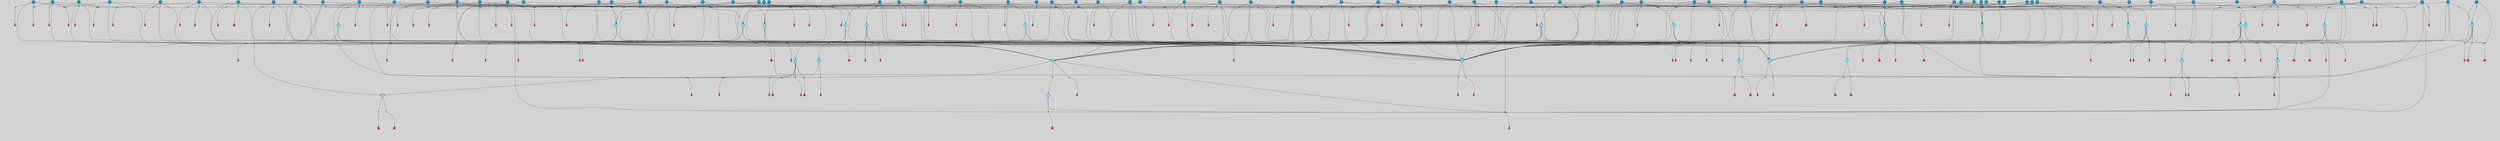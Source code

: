 // File exported with GEGELATI v1.3.1
// On the 2024-04-08 17:41:10
// With the File::TPGGraphDotExporter
digraph{
	graph[pad = "0.212, 0.055" bgcolor = lightgray]
	node[shape=circle style = filled label = ""]
		T7 [fillcolor="#66ddff"]
		T9 [fillcolor="#66ddff"]
		T11 [fillcolor="#66ddff"]
		T24 [fillcolor="#66ddff"]
		T59 [fillcolor="#66ddff"]
		T95 [fillcolor="#66ddff"]
		T102 [fillcolor="#66ddff"]
		T111 [fillcolor="#66ddff"]
		T214 [fillcolor="#66ddff"]
		T242 [fillcolor="#66ddff"]
		T258 [fillcolor="#66ddff"]
		T280 [fillcolor="#1199bb"]
		T283 [fillcolor="#66ddff"]
		T320 [fillcolor="#66ddff"]
		T321 [fillcolor="#66ddff"]
		T322 [fillcolor="#66ddff"]
		T323 [fillcolor="#1199bb"]
		T324 [fillcolor="#66ddff"]
		T325 [fillcolor="#66ddff"]
		T326 [fillcolor="#66ddff"]
		T327 [fillcolor="#66ddff"]
		T358 [fillcolor="#1199bb"]
		T407 [fillcolor="#66ddff"]
		T408 [fillcolor="#1199bb"]
		T414 [fillcolor="#1199bb"]
		T415 [fillcolor="#1199bb"]
		T20 [fillcolor="#1199bb"]
		T424 [fillcolor="#1199bb"]
		T428 [fillcolor="#1199bb"]
		T429 [fillcolor="#66ddff"]
		T440 [fillcolor="#66ddff"]
		T459 [fillcolor="#1199bb"]
		T466 [fillcolor="#1199bb"]
		T479 [fillcolor="#1199bb"]
		T486 [fillcolor="#1199bb"]
		T487 [fillcolor="#66ddff"]
		T488 [fillcolor="#1199bb"]
		T489 [fillcolor="#1199bb"]
		T502 [fillcolor="#1199bb"]
		T504 [fillcolor="#1199bb"]
		T506 [fillcolor="#1199bb"]
		T512 [fillcolor="#1199bb"]
		T517 [fillcolor="#1199bb"]
		T519 [fillcolor="#1199bb"]
		T528 [fillcolor="#1199bb"]
		T30 [fillcolor="#1199bb"]
		T532 [fillcolor="#1199bb"]
		T537 [fillcolor="#1199bb"]
		T538 [fillcolor="#1199bb"]
		T540 [fillcolor="#66ddff"]
		T542 [fillcolor="#1199bb"]
		T543 [fillcolor="#1199bb"]
		T552 [fillcolor="#66ddff"]
		T556 [fillcolor="#66ddff"]
		T558 [fillcolor="#1199bb"]
		T560 [fillcolor="#1199bb"]
		T561 [fillcolor="#1199bb"]
		T562 [fillcolor="#1199bb"]
		T566 [fillcolor="#1199bb"]
		T568 [fillcolor="#1199bb"]
		T569 [fillcolor="#1199bb"]
		T570 [fillcolor="#1199bb"]
		T572 [fillcolor="#66ddff"]
		T573 [fillcolor="#1199bb"]
		T575 [fillcolor="#1199bb"]
		T577 [fillcolor="#1199bb"]
		T578 [fillcolor="#1199bb"]
		T580 [fillcolor="#1199bb"]
		T581 [fillcolor="#1199bb"]
		T582 [fillcolor="#1199bb"]
		T583 [fillcolor="#1199bb"]
		T584 [fillcolor="#1199bb"]
		T585 [fillcolor="#66ddff"]
		T586 [fillcolor="#1199bb"]
		T587 [fillcolor="#1199bb"]
		T589 [fillcolor="#1199bb"]
		T591 [fillcolor="#1199bb"]
		T592 [fillcolor="#1199bb"]
		T593 [fillcolor="#1199bb"]
		T594 [fillcolor="#1199bb"]
		T595 [fillcolor="#1199bb"]
		T596 [fillcolor="#1199bb"]
		T597 [fillcolor="#1199bb"]
		T598 [fillcolor="#1199bb"]
		T599 [fillcolor="#1199bb"]
		T600 [fillcolor="#1199bb"]
		T601 [fillcolor="#1199bb"]
		T602 [fillcolor="#1199bb"]
		T603 [fillcolor="#1199bb"]
		T604 [fillcolor="#1199bb"]
		T605 [fillcolor="#1199bb"]
		T606 [fillcolor="#1199bb"]
		T607 [fillcolor="#1199bb"]
		T608 [fillcolor="#1199bb"]
		T609 [fillcolor="#1199bb"]
		T610 [fillcolor="#1199bb"]
		T611 [fillcolor="#1199bb"]
		T612 [fillcolor="#1199bb"]
		T613 [fillcolor="#1199bb"]
		T614 [fillcolor="#1199bb"]
		T615 [fillcolor="#1199bb"]
		T616 [fillcolor="#1199bb"]
		T617 [fillcolor="#1199bb"]
		T618 [fillcolor="#1199bb"]
		T619 [fillcolor="#1199bb"]
		T620 [fillcolor="#1199bb"]
		T621 [fillcolor="#1199bb"]
		T622 [fillcolor="#1199bb"]
		P6311 [fillcolor="#cccccc" shape=point] //-3|
		I6311 [shape=box style=invis label="1|6&2|7#0|7&#92;n10|2&0|7#1|3&#92;n9|6&2|7#2|2&#92;n5|3&0|7#0|7&#92;n1|6&2|3#0|0&#92;n2|3&2|3#2|2&#92;n5|1&2|6#0|6&#92;n"]
		P6311 -> I6311[style=invis]
		A4666 [fillcolor="#ff3366" shape=box margin=0.03 width=0 height=0 label="7"]
		T7 -> P6311 -> A4666
		P6312 [fillcolor="#cccccc" shape=point] //5|
		I6312 [shape=box style=invis label="0|5&2|3#0|1&#92;n0|6&2|1#2|4&#92;n6|2&2|6#0|7&#92;n7|4&0|3#0|1&#92;n5|4&0|7#1|6&#92;n9|1&0|5#2|2&#92;n6|3&2|3#1|7&#92;n11|7&2|4#1|6&#92;n2|5&0|1#0|0&#92;n4|7&0|0#0|2&#92;n6|2&0|6#0|0&#92;n2|1&2|6#2|4&#92;n10|0&2|0#1|0&#92;n6|6&2|4#0|6&#92;n"]
		P6312 -> I6312[style=invis]
		A4667 [fillcolor="#ff3366" shape=box margin=0.03 width=0 height=0 label="8"]
		T7 -> P6312 -> A4667
		P6313 [fillcolor="#cccccc" shape=point] //-6|
		I6313 [shape=box style=invis label="11|1&0|7#2|0&#92;n10|4&0|1#1|0&#92;n4|3&2|4#2|1&#92;n0|5&2|0#0|0&#92;n6|1&0|0#0|3&#92;n8|2&2|0#0|4&#92;n11|4&2|0#1|6&#92;n7|0&2|6#2|3&#92;n5|3&2|6#2|0&#92;n2|0&2|0#0|4&#92;n"]
		P6313 -> I6313[style=invis]
		A4668 [fillcolor="#ff3366" shape=box margin=0.03 width=0 height=0 label="9"]
		T9 -> P6313 -> A4668
		P6314 [fillcolor="#cccccc" shape=point] //2|
		I6314 [shape=box style=invis label="6|3&2|7#1|4&#92;n8|6&0|0#2|5&#92;n2|1&0|2#0|3&#92;n8|7&0|6#0|4&#92;n2|1&2|0#0|1&#92;n0|0&2|2#2|3&#92;n6|6&0|7#2|1&#92;n6|1&0|7#2|6&#92;n5|4&2|7#0|4&#92;n0|3&0|4#2|0&#92;n11|0&2|0#2|5&#92;n4|5&2|5#2|4&#92;n5|7&0|6#0|4&#92;n9|7&2|5#0|3&#92;n5|4&2|1#0|3&#92;n5|3&0|1#1|7&#92;n0|4&0|3#2|5&#92;n"]
		P6314 -> I6314[style=invis]
		A4669 [fillcolor="#ff3366" shape=box margin=0.03 width=0 height=0 label="10"]
		T9 -> P6314 -> A4669
		P6315 [fillcolor="#cccccc" shape=point] //6|
		I6315 [shape=box style=invis label="3|0&2|7#2|2&#92;n3|2&0|4#2|5&#92;n5|1&0|2#1|0&#92;n8|7&0|1#2|0&#92;n8|5&0|3#0|6&#92;n0|2&0|2#2|3&#92;n1|5&2|5#0|5&#92;n5|6&0|6#0|7&#92;n6|7&0|0#2|6&#92;n1|2&2|3#0|0&#92;n7|7&2|3#0|4&#92;n0|7&2|7#0|6&#92;n1|0&2|2#2|7&#92;n4|4&0|1#0|0&#92;n"]
		P6315 -> I6315[style=invis]
		A4670 [fillcolor="#ff3366" shape=box margin=0.03 width=0 height=0 label="11"]
		T11 -> P6315 -> A4670
		P6316 [fillcolor="#cccccc" shape=point] //-4|
		I6316 [shape=box style=invis label="4|1&0|4#2|6&#92;n1|2&2|2#2|0&#92;n1|2&2|0#0|6&#92;n8|4&2|3#2|5&#92;n5|5&2|1#1|0&#92;n"]
		P6316 -> I6316[style=invis]
		A4671 [fillcolor="#ff3366" shape=box margin=0.03 width=0 height=0 label="12"]
		T11 -> P6316 -> A4671
		P6317 [fillcolor="#cccccc" shape=point] //1|
		I6317 [shape=box style=invis label="5|1&0|6#2|7&#92;n2|4&0|4#2|2&#92;n0|6&0|5#0|4&#92;n10|6&2|5#1|6&#92;n9|3&0|1#1|7&#92;n10|3&2|2#1|0&#92;n5|0&0|0#2|1&#92;n11|3&2|3#1|5&#92;n10|3&0|1#1|0&#92;n2|4&0|1#0|1&#92;n0|2&0|3#2|4&#92;n9|2&2|1#2|5&#92;n11|7&2|6#2|6&#92;n"]
		P6317 -> I6317[style=invis]
		T24 -> P6317 -> T7
		P6318 [fillcolor="#cccccc" shape=point] //5|
		I6318 [shape=box style=invis label="3|0&2|0#0|1&#92;n3|0&0|7#0|1&#92;n5|3&0|2#2|6&#92;n4|4&2|4#2|6&#92;n11|2&0|7#1|6&#92;n2|7&2|2#2|5&#92;n9|3&2|6#2|7&#92;n7|7&0|0#0|4&#92;n6|1&2|4#2|3&#92;n5|4&2|0#1|6&#92;n1|3&0|7#0|4&#92;n"]
		P6318 -> I6318[style=invis]
		A4672 [fillcolor="#ff3366" shape=box margin=0.03 width=0 height=0 label="7"]
		T24 -> P6318 -> A4672
		P6319 [fillcolor="#cccccc" shape=point] //-2|
		I6319 [shape=box style=invis label="4|1&0|4#0|3&#92;n4|2&0|5#2|0&#92;n5|5&2|6#0|5&#92;n1|4&0|1#0|2&#92;n6|3&2|7#1|5&#92;n0|4&2|0#0|3&#92;n8|5&2|5#1|2&#92;n10|7&2|7#1|1&#92;n3|4&0|0#2|1&#92;n3|6&2|5#2|5&#92;n8|3&0|1#0|7&#92;n10|0&2|7#1|3&#92;n4|1&2|4#0|1&#92;n9|3&2|0#0|4&#92;n3|6&2|0#0|4&#92;n1|2&0|6#2|1&#92;n4|0&2|1#2|2&#92;n"]
		P6319 -> I6319[style=invis]
		A4673 [fillcolor="#ff3366" shape=box margin=0.03 width=0 height=0 label="14"]
		T24 -> P6319 -> A4673
		P6320 [fillcolor="#cccccc" shape=point] //8|
		I6320 [shape=box style=invis label="9|0&0|1#2|0&#92;n10|1&2|5#1|4&#92;n8|2&2|6#0|4&#92;n4|5&0|3#0|1&#92;n2|4&2|5#2|3&#92;n4|2&2|2#0|2&#92;n7|5&0|2#0|0&#92;n8|2&2|1#1|3&#92;n8|7&0|7#2|1&#92;n1|1&0|0#0|7&#92;n5|6&2|5#1|0&#92;n6|3&2|5#0|0&#92;n11|4&0|3#2|6&#92;n1|2&2|4#0|7&#92;n5|6&0|1#2|0&#92;n11|3&0|2#0|7&#92;n"]
		P6320 -> I6320[style=invis]
		A4674 [fillcolor="#ff3366" shape=box margin=0.03 width=0 height=0 label="6"]
		T59 -> P6320 -> A4674
		T59 -> P6318
		T59 -> P6313
		T59 -> P6318
		P6321 [fillcolor="#cccccc" shape=point] //4|
		I6321 [shape=box style=invis label="4|3&0|6#0|3&#92;n5|7&2|3#2|2&#92;n5|6&0|7#1|2&#92;n1|4&2|6#0|3&#92;n8|4&2|1#2|5&#92;n9|5&2|4#1|4&#92;n2|4&0|5#0|7&#92;n10|0&0|6#1|3&#92;n3|0&0|6#0|2&#92;n2|7&2|7#2|6&#92;n5|2&0|5#1|5&#92;n10|4&2|5#1|7&#92;n4|0&0|4#2|4&#92;n11|1&0|4#2|6&#92;n10|6&2|0#1|4&#92;n9|7&0|3#1|4&#92;n4|5&2|7#0|6&#92;n11|5&2|6#2|3&#92;n0|3&0|5#0|1&#92;n"]
		P6321 -> I6321[style=invis]
		A4675 [fillcolor="#ff3366" shape=box margin=0.03 width=0 height=0 label="13"]
		T95 -> P6321 -> A4675
		P6322 [fillcolor="#cccccc" shape=point] //8|
		I6322 [shape=box style=invis label="9|7&0|5#2|5&#92;n3|3&2|3#0|2&#92;n9|5&2|2#1|0&#92;n2|3&0|6#0|3&#92;n4|4&2|5#2|7&#92;n11|3&2|0#1|5&#92;n6|6&2|1#2|2&#92;n4|6&0|1#2|2&#92;n2|5&2|7#2|2&#92;n7|7&2|2#2|3&#92;n6|5&0|3#2|6&#92;n6|7&0|6#0|2&#92;n"]
		P6322 -> I6322[style=invis]
		A4676 [fillcolor="#ff3366" shape=box margin=0.03 width=0 height=0 label="14"]
		T95 -> P6322 -> A4676
		P6323 [fillcolor="#cccccc" shape=point] //2|
		I6323 [shape=box style=invis label="4|1&0|4#2|6&#92;n5|5&2|1#1|0&#92;n1|0&2|0#0|6&#92;n8|4&2|3#2|5&#92;n"]
		P6323 -> I6323[style=invis]
		T95 -> P6323 -> T11
		P6324 [fillcolor="#cccccc" shape=point] //-9|
		I6324 [shape=box style=invis label="2|0&2|0#2|1&#92;n4|4&2|4#2|6&#92;n9|1&0|3#1|7&#92;n5|3&0|2#2|6&#92;n2|7&2|2#2|5&#92;n5|4&2|0#1|6&#92;n3|0&0|7#0|1&#92;n1|3&0|7#0|4&#92;n11|6&2|2#0|7&#92;n7|7&0|0#0|4&#92;n11|0&0|7#1|6&#92;n9|3&2|6#2|7&#92;n"]
		P6324 -> I6324[style=invis]
		A4677 [fillcolor="#ff3366" shape=box margin=0.03 width=0 height=0 label="7"]
		T95 -> P6324 -> A4677
		P6325 [fillcolor="#cccccc" shape=point] //-8|
		I6325 [shape=box style=invis label="7|5&0|4#2|4&#92;n"]
		P6325 -> I6325[style=invis]
		A4678 [fillcolor="#ff3366" shape=box margin=0.03 width=0 height=0 label="3"]
		T95 -> P6325 -> A4678
		P6326 [fillcolor="#cccccc" shape=point] //7|
		I6326 [shape=box style=invis label="3|3&2|7#0|4&#92;n4|3&2|6#0|3&#92;n8|4&0|6#1|2&#92;n5|6&2|3#0|4&#92;n0|7&2|1#0|5&#92;n8|7&2|2#2|5&#92;n9|1&0|0#1|0&#92;n10|1&2|1#1|4&#92;n10|5&0|6#1|7&#92;n5|2&2|3#0|4&#92;n2|0&2|6#2|7&#92;n1|7&0|1#0|7&#92;n"]
		P6326 -> I6326[style=invis]
		A4679 [fillcolor="#ff3366" shape=box margin=0.03 width=0 height=0 label="2"]
		T102 -> P6326 -> A4679
		T102 -> P6325
		P6327 [fillcolor="#cccccc" shape=point] //8|
		I6327 [shape=box style=invis label="7|0&0|2#1|4&#92;n8|1&2|3#0|5&#92;n0|6&0|5#0|5&#92;n3|7&2|1#0|6&#92;n9|4&2|7#1|6&#92;n1|7&2|5#2|2&#92;n8|5&2|0#0|3&#92;n0|2&0|2#0|0&#92;n3|5&0|2#0|3&#92;n"]
		P6327 -> I6327[style=invis]
		A4680 [fillcolor="#ff3366" shape=box margin=0.03 width=0 height=0 label="5"]
		T102 -> P6327 -> A4680
		P6328 [fillcolor="#cccccc" shape=point] //-5|
		I6328 [shape=box style=invis label="0|0&2|3#0|2&#92;n10|5&0|6#1|3&#92;n7|3&0|6#2|3&#92;n3|4&0|6#0|6&#92;n10|5&0|2#1|1&#92;n5|0&0|1#0|3&#92;n6|6&2|5#1|5&#92;n7|4&0|2#1|7&#92;n5|7&0|1#2|5&#92;n1|5&0|0#0|3&#92;n7|5&2|1#2|6&#92;n9|0&0|2#0|0&#92;n4|0&2|4#0|0&#92;n4|6&0|0#2|3&#92;n3|1&0|6#2|5&#92;n7|7&2|1#2|3&#92;n9|4&2|2#0|6&#92;n"]
		P6328 -> I6328[style=invis]
		T111 -> P6328 -> T9
		P6329 [fillcolor="#cccccc" shape=point] //7|
		I6329 [shape=box style=invis label="7|4&2|1#2|0&#92;n4|1&2|4#2|3&#92;n5|0&2|0#2|2&#92;n6|1&2|4#2|6&#92;n"]
		P6329 -> I6329[style=invis]
		A4681 [fillcolor="#ff3366" shape=box margin=0.03 width=0 height=0 label="9"]
		T111 -> P6329 -> A4681
		P6330 [fillcolor="#cccccc" shape=point] //2|
		I6330 [shape=box style=invis label="3|0&2|0#0|1&#92;n11|2&0|7#1|6&#92;n8|7&2|4#0|5&#92;n5|3&0|2#2|6&#92;n4|4&2|4#2|6&#92;n3|0&0|7#0|1&#92;n2|7&2|2#2|5&#92;n9|3&2|6#2|7&#92;n7|7&0|0#0|4&#92;n6|1&2|4#1|3&#92;n5|4&2|0#1|6&#92;n1|3&0|7#0|4&#92;n"]
		P6330 -> I6330[style=invis]
		A4682 [fillcolor="#ff3366" shape=box margin=0.03 width=0 height=0 label="7"]
		T111 -> P6330 -> A4682
		T111 -> P6313
		P6331 [fillcolor="#cccccc" shape=point] //6|
		I6331 [shape=box style=invis label="9|4&2|7#0|6&#92;n8|4&0|1#1|0&#92;n1|3&0|0#2|1&#92;n2|4&0|6#2|2&#92;n5|1&2|5#0|7&#92;n3|0&0|3#2|6&#92;n2|2&2|6#0|2&#92;n8|4&0|4#2|2&#92;n5|1&2|4#0|3&#92;n9|4&0|6#0|6&#92;n5|0&2|2#1|5&#92;n11|7&0|0#1|1&#92;n0|4&0|3#0|3&#92;n7|7&2|4#2|5&#92;n1|5&0|1#2|1&#92;n"]
		P6331 -> I6331[style=invis]
		A4683 [fillcolor="#ff3366" shape=box margin=0.03 width=0 height=0 label="1"]
		T214 -> P6331 -> A4683
		P6332 [fillcolor="#cccccc" shape=point] //5|
		I6332 [shape=box style=invis label="9|4&2|3#1|3&#92;n0|4&2|4#0|5&#92;n6|1&2|6#2|5&#92;n4|0&0|5#2|0&#92;n"]
		P6332 -> I6332[style=invis]
		A4684 [fillcolor="#ff3366" shape=box margin=0.03 width=0 height=0 label="7"]
		T214 -> P6332 -> A4684
		P6333 [fillcolor="#cccccc" shape=point] //8|
		I6333 [shape=box style=invis label="9|0&0|1#2|0&#92;n10|1&2|5#1|4&#92;n8|2&2|6#0|4&#92;n2|4&2|5#2|3&#92;n4|2&2|2#0|2&#92;n7|5&0|2#0|0&#92;n8|2&2|1#1|3&#92;n8|7&0|7#2|1&#92;n1|1&0|0#0|7&#92;n5|6&2|5#1|0&#92;n6|6&2|5#0|0&#92;n11|4&0|3#2|6&#92;n4|2&2|4#0|7&#92;n5|6&0|1#2|0&#92;n11|3&0|2#0|7&#92;n"]
		P6333 -> I6333[style=invis]
		A4685 [fillcolor="#ff3366" shape=box margin=0.03 width=0 height=0 label="6"]
		T214 -> P6333 -> A4685
		P6334 [fillcolor="#cccccc" shape=point] //10|
		I6334 [shape=box style=invis label="4|5&2|7#2|1&#92;n1|7&2|3#0|6&#92;n3|5&2|2#0|3&#92;n10|3&0|7#1|4&#92;n7|1&0|4#2|6&#92;n10|2&0|3#1|7&#92;n9|5&2|0#0|4&#92;n4|0&0|3#2|7&#92;n11|4&2|6#1|2&#92;n5|4&2|7#0|2&#92;n2|6&2|4#0|0&#92;n6|5&0|7#2|1&#92;n5|3&2|3#1|6&#92;n10|7&2|0#1|2&#92;n"]
		P6334 -> I6334[style=invis]
		A4686 [fillcolor="#ff3366" shape=box margin=0.03 width=0 height=0 label="5"]
		T214 -> P6334 -> A4686
		P6335 [fillcolor="#cccccc" shape=point] //5|
		I6335 [shape=box style=invis label="3|0&2|0#0|1&#92;n3|0&0|7#0|1&#92;n5|3&0|2#2|6&#92;n4|4&2|4#2|6&#92;n11|2&0|7#1|6&#92;n2|7&2|2#2|5&#92;n9|3&2|6#2|7&#92;n7|7&0|0#0|4&#92;n6|1&2|4#2|3&#92;n5|4&2|0#1|6&#92;n1|3&0|7#0|4&#92;n"]
		P6335 -> I6335[style=invis]
		A4687 [fillcolor="#ff3366" shape=box margin=0.03 width=0 height=0 label="7"]
		T214 -> P6335 -> A4687
		P6336 [fillcolor="#cccccc" shape=point] //5|
		I6336 [shape=box style=invis label="1|6&2|7#0|7&#92;n9|2&2|7#2|2&#92;n10|2&0|7#1|3&#92;n5|3&0|7#0|7&#92;n7|0&2|7#2|2&#92;n1|6&2|3#0|0&#92;n2|3&2|3#2|2&#92;n"]
		P6336 -> I6336[style=invis]
		A4688 [fillcolor="#ff3366" shape=box margin=0.03 width=0 height=0 label="7"]
		T242 -> P6336 -> A4688
		P6337 [fillcolor="#cccccc" shape=point] //-8|
		I6337 [shape=box style=invis label="7|5&0|2#2|1&#92;n1|0&2|6#0|0&#92;n7|1&2|6#1|1&#92;n8|7&0|3#1|6&#92;n3|7&2|3#2|4&#92;n"]
		P6337 -> I6337[style=invis]
		A4689 [fillcolor="#ff3366" shape=box margin=0.03 width=0 height=0 label="2"]
		T242 -> P6337 -> A4689
		P6338 [fillcolor="#cccccc" shape=point] //-3|
		I6338 [shape=box style=invis label="1|1&2|1#0|1&#92;n1|4&0|0#2|4&#92;n11|0&2|3#0|2&#92;n11|6&0|4#0|1&#92;n5|2&0|6#1|5&#92;n3|7&2|6#2|7&#92;n7|7&0|1#2|1&#92;n9|5&2|2#2|0&#92;n6|5&2|6#1|4&#92;n0|7&0|5#2|4&#92;n8|1&0|0#2|3&#92;n0|5&0|3#0|5&#92;n2|0&2|4#0|5&#92;n7|5&2|7#1|3&#92;n8|3&0|0#1|2&#92;n"]
		P6338 -> I6338[style=invis]
		A4690 [fillcolor="#ff3366" shape=box margin=0.03 width=0 height=0 label="1"]
		T242 -> P6338 -> A4690
		P6339 [fillcolor="#cccccc" shape=point] //2|
		I6339 [shape=box style=invis label="9|1&2|3#0|1&#92;n5|3&2|4#2|7&#92;n11|0&2|3#0|4&#92;n7|0&2|4#0|4&#92;n5|2&2|0#2|4&#92;n7|3&0|7#0|5&#92;n"]
		P6339 -> I6339[style=invis]
		A4691 [fillcolor="#ff3366" shape=box margin=0.03 width=0 height=0 label="2"]
		T258 -> P6339 -> A4691
		T258 -> P6313
		P6340 [fillcolor="#cccccc" shape=point] //-5|
		I6340 [shape=box style=invis label="8|7&0|3#0|3&#92;n6|4&2|1#0|5&#92;n2|2&2|6#2|0&#92;n4|7&2|0#2|3&#92;n10|5&2|1#1|5&#92;n2|0&0|7#2|0&#92;n5|3&2|2#2|0&#92;n6|7&0|0#1|0&#92;n"]
		P6340 -> I6340[style=invis]
		A4692 [fillcolor="#ff3366" shape=box margin=0.03 width=0 height=0 label="1"]
		T258 -> P6340 -> A4692
		T258 -> P6323
		T258 -> P6336
		T280 -> P6321
		P6341 [fillcolor="#cccccc" shape=point] //1|
		I6341 [shape=box style=invis label="0|4&0|1#0|1&#92;n10|5&2|5#1|6&#92;n7|7&2|5#2|2&#92;n9|5&0|7#2|7&#92;n8|4&0|3#2|7&#92;n11|0&2|3#0|5&#92;n7|0&0|0#0|1&#92;n4|2&0|4#0|5&#92;n5|1&0|6#2|7&#92;n11|3&0|7#1|3&#92;n"]
		P6341 -> I6341[style=invis]
		T280 -> P6341 -> T7
		P6342 [fillcolor="#cccccc" shape=point] //-3|
		I6342 [shape=box style=invis label="4|5&0|0#0|0&#92;n4|7&0|0#0|2&#92;n0|6&2|1#2|4&#92;n9|1&0|5#2|2&#92;n10|0&2|0#1|0&#92;n6|6&2|4#0|6&#92;n2|5&0|1#0|0&#92;n6|3&2|3#1|7&#92;n11|7&2|4#1|6&#92;n6|2&2|6#0|1&#92;n6|2&0|0#0|0&#92;n9|1&2|6#2|4&#92;n10|4&0|3#1|1&#92;n5|4&2|7#1|6&#92;n"]
		P6342 -> I6342[style=invis]
		T280 -> P6342 -> T95
		P6343 [fillcolor="#cccccc" shape=point] //-10|
		I6343 [shape=box style=invis label="11|0&0|6#2|7&#92;n4|1&2|1#2|5&#92;n4|6&2|3#0|3&#92;n0|2&2|3#2|3&#92;n0|6&0|5#0|4&#92;n3|5&0|3#0|7&#92;n5|3&2|5#0|2&#92;n11|3&0|7#1|1&#92;n10|3&2|2#1|5&#92;n0|7&2|6#2|6&#92;n9|3&0|1#1|7&#92;n2|4&0|1#0|1&#92;n"]
		P6343 -> I6343[style=invis]
		T283 -> P6343 -> T7
		P6344 [fillcolor="#cccccc" shape=point] //3|
		I6344 [shape=box style=invis label="7|2&0|2#2|4&#92;n0|4&0|6#2|7&#92;n9|0&0|1#2|2&#92;n8|6&0|0#1|0&#92;n"]
		P6344 -> I6344[style=invis]
		A4693 [fillcolor="#ff3366" shape=box margin=0.03 width=0 height=0 label="3"]
		T283 -> P6344 -> A4693
		T283 -> P6341
		P6345 [fillcolor="#cccccc" shape=point] //-4|
		I6345 [shape=box style=invis label="4|1&0|4#2|6&#92;n1|2&2|2#2|0&#92;n1|2&2|0#0|6&#92;n8|4&2|3#2|5&#92;n5|5&2|1#1|0&#92;n"]
		P6345 -> I6345[style=invis]
		A4694 [fillcolor="#ff3366" shape=box margin=0.03 width=0 height=0 label="12"]
		T320 -> P6345 -> A4694
		P6346 [fillcolor="#cccccc" shape=point] //-9|
		I6346 [shape=box style=invis label="2|0&2|0#2|1&#92;n4|4&2|4#2|6&#92;n9|1&0|3#1|7&#92;n5|3&0|2#2|6&#92;n2|7&2|2#2|5&#92;n5|4&2|0#1|6&#92;n3|0&0|7#0|1&#92;n1|3&0|7#0|4&#92;n11|6&2|2#0|7&#92;n7|7&0|0#0|4&#92;n11|0&0|7#1|6&#92;n9|3&2|6#2|7&#92;n"]
		P6346 -> I6346[style=invis]
		A4695 [fillcolor="#ff3366" shape=box margin=0.03 width=0 height=0 label="7"]
		T321 -> P6346 -> A4695
		P6347 [fillcolor="#cccccc" shape=point] //6|
		I6347 [shape=box style=invis label="3|0&2|7#2|2&#92;n3|2&0|4#2|5&#92;n5|1&0|2#1|0&#92;n8|7&0|1#2|0&#92;n8|5&0|3#0|6&#92;n0|2&0|2#2|3&#92;n1|5&2|5#0|5&#92;n5|6&0|6#0|7&#92;n6|7&0|0#2|6&#92;n1|2&2|3#0|0&#92;n7|7&2|3#0|4&#92;n0|7&2|7#0|6&#92;n1|0&2|2#2|7&#92;n4|4&0|1#0|0&#92;n"]
		P6347 -> I6347[style=invis]
		A4696 [fillcolor="#ff3366" shape=box margin=0.03 width=0 height=0 label="11"]
		T320 -> P6347 -> A4696
		P6348 [fillcolor="#cccccc" shape=point] //2|
		I6348 [shape=box style=invis label="4|1&0|4#2|6&#92;n5|5&2|1#1|0&#92;n1|0&2|0#0|6&#92;n8|4&2|3#2|5&#92;n"]
		P6348 -> I6348[style=invis]
		T321 -> P6348 -> T320
		P6349 [fillcolor="#cccccc" shape=point] //-3|
		I6349 [shape=box style=invis label="4|5&0|0#0|0&#92;n4|7&0|0#0|2&#92;n0|6&2|1#2|4&#92;n9|1&0|5#2|2&#92;n10|0&2|0#1|0&#92;n6|6&2|4#0|6&#92;n2|5&0|1#0|0&#92;n6|3&2|3#1|7&#92;n11|7&2|4#1|6&#92;n6|2&2|6#0|1&#92;n6|2&0|0#0|0&#92;n9|1&2|6#2|4&#92;n10|4&0|3#1|1&#92;n5|4&2|7#1|6&#92;n"]
		P6349 -> I6349[style=invis]
		T323 -> P6349 -> T321
		P6350 [fillcolor="#cccccc" shape=point] //5|
		I6350 [shape=box style=invis label="0|5&2|3#0|1&#92;n0|6&2|1#2|4&#92;n6|2&2|6#0|7&#92;n7|4&0|3#0|1&#92;n5|4&0|7#1|6&#92;n9|1&0|5#2|2&#92;n6|3&2|3#1|7&#92;n11|7&2|4#1|6&#92;n2|5&0|1#0|0&#92;n4|7&0|0#0|2&#92;n6|2&0|6#0|0&#92;n2|1&2|6#2|4&#92;n10|0&2|0#1|0&#92;n6|6&2|4#0|6&#92;n"]
		P6350 -> I6350[style=invis]
		A4697 [fillcolor="#ff3366" shape=box margin=0.03 width=0 height=0 label="8"]
		T322 -> P6350 -> A4697
		P6351 [fillcolor="#cccccc" shape=point] //8|
		I6351 [shape=box style=invis label="9|7&0|5#2|5&#92;n3|3&2|3#0|2&#92;n9|5&2|2#1|0&#92;n2|3&0|6#0|3&#92;n4|4&2|5#2|7&#92;n11|3&2|0#1|5&#92;n6|6&2|1#2|2&#92;n4|6&0|1#2|2&#92;n2|5&2|7#2|2&#92;n7|7&2|2#2|3&#92;n6|5&0|3#2|6&#92;n6|7&0|6#0|2&#92;n"]
		P6351 -> I6351[style=invis]
		A4698 [fillcolor="#ff3366" shape=box margin=0.03 width=0 height=0 label="14"]
		T321 -> P6351 -> A4698
		P6352 [fillcolor="#cccccc" shape=point] //-3|
		I6352 [shape=box style=invis label="1|6&2|7#0|7&#92;n10|2&0|7#1|3&#92;n9|6&2|7#2|2&#92;n5|3&0|7#0|7&#92;n1|6&2|3#0|0&#92;n2|3&2|3#2|2&#92;n5|1&2|6#0|6&#92;n"]
		P6352 -> I6352[style=invis]
		A4699 [fillcolor="#ff3366" shape=box margin=0.03 width=0 height=0 label="7"]
		T322 -> P6352 -> A4699
		P6353 [fillcolor="#cccccc" shape=point] //-8|
		I6353 [shape=box style=invis label="7|5&0|4#2|4&#92;n"]
		P6353 -> I6353[style=invis]
		A4700 [fillcolor="#ff3366" shape=box margin=0.03 width=0 height=0 label="3"]
		T321 -> P6353 -> A4700
		P6354 [fillcolor="#cccccc" shape=point] //4|
		I6354 [shape=box style=invis label="4|3&0|6#0|3&#92;n5|7&2|3#2|2&#92;n5|6&0|7#1|2&#92;n1|4&2|6#0|3&#92;n8|4&2|1#2|5&#92;n9|5&2|4#1|4&#92;n2|4&0|5#0|7&#92;n10|0&0|6#1|3&#92;n3|0&0|6#0|2&#92;n2|7&2|7#2|6&#92;n5|2&0|5#1|5&#92;n10|4&2|5#1|7&#92;n4|0&0|4#2|4&#92;n11|1&0|4#2|6&#92;n10|6&2|0#1|4&#92;n9|7&0|3#1|4&#92;n4|5&2|7#0|6&#92;n11|5&2|6#2|3&#92;n0|3&0|5#0|1&#92;n"]
		P6354 -> I6354[style=invis]
		A4701 [fillcolor="#ff3366" shape=box margin=0.03 width=0 height=0 label="13"]
		T321 -> P6354 -> A4701
		P6355 [fillcolor="#cccccc" shape=point] //1|
		I6355 [shape=box style=invis label="0|4&0|1#0|1&#92;n10|5&2|5#1|6&#92;n7|7&2|5#2|2&#92;n9|5&0|7#2|7&#92;n8|4&0|3#2|7&#92;n11|0&2|3#0|5&#92;n7|0&0|0#0|1&#92;n4|2&0|4#0|5&#92;n5|1&0|6#2|7&#92;n11|3&0|7#1|3&#92;n"]
		P6355 -> I6355[style=invis]
		T323 -> P6355 -> T322
		P6356 [fillcolor="#cccccc" shape=point] //4|
		I6356 [shape=box style=invis label="4|3&0|6#0|3&#92;n5|7&2|3#2|2&#92;n5|6&0|7#1|2&#92;n1|4&2|6#0|3&#92;n8|4&2|1#2|5&#92;n9|5&2|4#1|4&#92;n2|4&0|5#0|7&#92;n10|0&0|6#1|3&#92;n3|0&0|6#0|2&#92;n2|7&2|7#2|6&#92;n5|2&0|5#1|5&#92;n10|4&2|5#1|7&#92;n4|0&0|4#2|4&#92;n11|1&0|4#2|6&#92;n10|6&2|0#1|4&#92;n9|7&0|3#1|4&#92;n4|5&2|7#0|6&#92;n11|5&2|6#2|3&#92;n0|3&0|5#0|1&#92;n"]
		P6356 -> I6356[style=invis]
		A4702 [fillcolor="#ff3366" shape=box margin=0.03 width=0 height=0 label="13"]
		T323 -> P6356 -> A4702
		P6357 [fillcolor="#cccccc" shape=point] //-9|
		I6357 [shape=box style=invis label="2|0&2|0#2|1&#92;n4|4&2|4#2|6&#92;n9|1&0|3#1|7&#92;n5|3&0|2#2|6&#92;n2|7&2|2#2|5&#92;n5|4&2|0#1|6&#92;n3|0&0|7#0|1&#92;n1|3&0|7#0|4&#92;n11|6&2|2#0|7&#92;n7|7&0|0#0|4&#92;n11|0&0|7#1|6&#92;n9|3&2|6#2|7&#92;n"]
		P6357 -> I6357[style=invis]
		A4703 [fillcolor="#ff3366" shape=box margin=0.03 width=0 height=0 label="7"]
		T325 -> P6357 -> A4703
		P6358 [fillcolor="#cccccc" shape=point] //-4|
		I6358 [shape=box style=invis label="4|1&0|4#2|6&#92;n1|2&2|2#2|0&#92;n1|2&2|0#0|6&#92;n8|4&2|3#2|5&#92;n5|5&2|1#1|0&#92;n"]
		P6358 -> I6358[style=invis]
		A4704 [fillcolor="#ff3366" shape=box margin=0.03 width=0 height=0 label="12"]
		T324 -> P6358 -> A4704
		P6359 [fillcolor="#cccccc" shape=point] //6|
		I6359 [shape=box style=invis label="3|0&2|7#2|2&#92;n3|2&0|4#2|5&#92;n5|1&0|2#1|0&#92;n8|7&0|1#2|0&#92;n8|5&0|3#0|6&#92;n0|2&0|2#2|3&#92;n1|5&2|5#0|5&#92;n5|6&0|6#0|7&#92;n6|7&0|0#2|6&#92;n1|2&2|3#0|0&#92;n7|7&2|3#0|4&#92;n0|7&2|7#0|6&#92;n1|0&2|2#2|7&#92;n4|4&0|1#0|0&#92;n"]
		P6359 -> I6359[style=invis]
		A4705 [fillcolor="#ff3366" shape=box margin=0.03 width=0 height=0 label="11"]
		T324 -> P6359 -> A4705
		P6360 [fillcolor="#cccccc" shape=point] //2|
		I6360 [shape=box style=invis label="4|1&0|4#2|6&#92;n5|5&2|1#1|0&#92;n1|0&2|0#0|6&#92;n8|4&2|3#2|5&#92;n"]
		P6360 -> I6360[style=invis]
		T325 -> P6360 -> T324
		P6361 [fillcolor="#cccccc" shape=point] //4|
		I6361 [shape=box style=invis label="4|3&0|6#0|3&#92;n5|7&2|3#2|2&#92;n5|6&0|7#1|2&#92;n1|4&2|6#0|3&#92;n8|4&2|1#2|5&#92;n9|5&2|4#1|4&#92;n2|4&0|5#0|7&#92;n10|0&0|6#1|3&#92;n3|0&0|6#0|2&#92;n2|7&2|7#2|6&#92;n5|2&0|5#1|5&#92;n10|4&2|5#1|7&#92;n4|0&0|4#2|4&#92;n11|1&0|4#2|6&#92;n10|6&2|0#1|4&#92;n9|7&0|3#1|4&#92;n4|5&2|7#0|6&#92;n11|5&2|6#2|3&#92;n0|3&0|5#0|1&#92;n"]
		P6361 -> I6361[style=invis]
		A4706 [fillcolor="#ff3366" shape=box margin=0.03 width=0 height=0 label="13"]
		T325 -> P6361 -> A4706
		P6362 [fillcolor="#cccccc" shape=point] //-3|
		I6362 [shape=box style=invis label="4|5&0|0#0|0&#92;n4|7&0|0#0|2&#92;n0|6&2|1#2|4&#92;n9|1&0|5#2|2&#92;n10|0&2|0#1|0&#92;n6|6&2|4#0|6&#92;n2|5&0|1#0|0&#92;n6|3&2|3#1|7&#92;n11|7&2|4#1|6&#92;n6|2&2|6#0|1&#92;n6|2&0|0#0|0&#92;n9|1&2|6#2|4&#92;n10|4&0|3#1|1&#92;n5|4&2|7#1|6&#92;n"]
		P6362 -> I6362[style=invis]
		T327 -> P6362 -> T325
		P6363 [fillcolor="#cccccc" shape=point] //5|
		I6363 [shape=box style=invis label="0|5&2|3#0|1&#92;n0|6&2|1#2|4&#92;n6|2&2|6#0|7&#92;n7|4&0|3#0|1&#92;n5|4&0|7#1|6&#92;n9|1&0|5#2|2&#92;n6|3&2|3#1|7&#92;n11|7&2|4#1|6&#92;n2|5&0|1#0|0&#92;n4|7&0|0#0|2&#92;n6|2&0|6#0|0&#92;n2|1&2|6#2|4&#92;n10|0&2|0#1|0&#92;n6|6&2|4#0|6&#92;n"]
		P6363 -> I6363[style=invis]
		A4707 [fillcolor="#ff3366" shape=box margin=0.03 width=0 height=0 label="8"]
		T326 -> P6363 -> A4707
		P6364 [fillcolor="#cccccc" shape=point] //-8|
		I6364 [shape=box style=invis label="7|5&0|4#2|4&#92;n"]
		P6364 -> I6364[style=invis]
		A4708 [fillcolor="#ff3366" shape=box margin=0.03 width=0 height=0 label="3"]
		T325 -> P6364 -> A4708
		P6365 [fillcolor="#cccccc" shape=point] //-3|
		I6365 [shape=box style=invis label="1|6&2|7#0|7&#92;n10|2&0|7#1|3&#92;n9|6&2|7#2|2&#92;n5|3&0|7#0|7&#92;n1|6&2|3#0|0&#92;n2|3&2|3#2|2&#92;n5|1&2|6#0|6&#92;n"]
		P6365 -> I6365[style=invis]
		A4709 [fillcolor="#ff3366" shape=box margin=0.03 width=0 height=0 label="7"]
		T326 -> P6365 -> A4709
		P6366 [fillcolor="#cccccc" shape=point] //8|
		I6366 [shape=box style=invis label="9|7&0|5#2|5&#92;n3|3&2|3#0|2&#92;n9|5&2|2#1|0&#92;n2|3&0|6#0|3&#92;n4|4&2|5#2|7&#92;n11|3&2|0#1|5&#92;n6|6&2|1#2|2&#92;n4|6&0|1#2|2&#92;n2|5&2|7#2|2&#92;n7|7&2|2#2|3&#92;n6|5&0|3#2|6&#92;n6|7&0|6#0|2&#92;n"]
		P6366 -> I6366[style=invis]
		A4710 [fillcolor="#ff3366" shape=box margin=0.03 width=0 height=0 label="14"]
		T325 -> P6366 -> A4710
		P6367 [fillcolor="#cccccc" shape=point] //1|
		I6367 [shape=box style=invis label="0|4&0|1#0|1&#92;n10|5&2|5#1|6&#92;n7|7&2|5#2|2&#92;n9|5&0|7#2|7&#92;n8|4&0|3#2|7&#92;n11|0&2|3#0|5&#92;n7|0&0|0#0|1&#92;n4|2&0|4#0|5&#92;n5|1&0|6#2|7&#92;n11|3&0|7#1|3&#92;n"]
		P6367 -> I6367[style=invis]
		T327 -> P6367 -> T326
		P6368 [fillcolor="#cccccc" shape=point] //4|
		I6368 [shape=box style=invis label="4|3&0|6#0|3&#92;n5|7&2|3#2|2&#92;n5|6&0|7#1|2&#92;n1|4&2|6#0|3&#92;n8|4&2|1#2|5&#92;n9|5&2|4#1|4&#92;n2|4&0|5#0|7&#92;n10|0&0|6#1|3&#92;n3|0&0|6#0|2&#92;n2|7&2|7#2|6&#92;n5|2&0|5#1|5&#92;n10|4&2|5#1|7&#92;n4|0&0|4#2|4&#92;n11|1&0|4#2|6&#92;n10|6&2|0#1|4&#92;n9|7&0|3#1|4&#92;n4|5&2|7#0|6&#92;n11|5&2|6#2|3&#92;n0|3&0|5#0|1&#92;n"]
		P6368 -> I6368[style=invis]
		A4711 [fillcolor="#ff3366" shape=box margin=0.03 width=0 height=0 label="13"]
		T327 -> P6368 -> A4711
		P6369 [fillcolor="#cccccc" shape=point] //6|
		I6369 [shape=box style=invis label="7|0&2|5#1|2&#92;n10|6&2|1#1|3&#92;n7|5&0|2#0|7&#92;n10|7&0|1#1|5&#92;n4|6&2|5#0|5&#92;n4|4&0|7#2|7&#92;n"]
		P6369 -> I6369[style=invis]
		A4712 [fillcolor="#ff3366" shape=box margin=0.03 width=0 height=0 label="7"]
		T358 -> P6369 -> A4712
		P6370 [fillcolor="#cccccc" shape=point] //6|
		I6370 [shape=box style=invis label="0|5&2|3#0|1&#92;n0|6&2|1#2|4&#92;n9|1&0|5#2|2&#92;n7|4&0|3#0|1&#92;n5|4&0|7#1|6&#92;n2|5&0|1#0|0&#92;n6|3&2|3#1|7&#92;n11|7&2|4#1|6&#92;n6|2&2|6#0|1&#92;n4|7&0|0#0|2&#92;n6|2&0|6#0|0&#92;n9|1&2|6#2|4&#92;n10|0&2|0#1|0&#92;n6|6&2|4#0|6&#92;n"]
		P6370 -> I6370[style=invis]
		A4713 [fillcolor="#ff3366" shape=box margin=0.03 width=0 height=0 label="8"]
		T358 -> P6370 -> A4713
		P6371 [fillcolor="#cccccc" shape=point] //1|
		I6371 [shape=box style=invis label="9|0&0|1#1|4&#92;n4|4&2|6#2|6&#92;n4|2&2|3#0|2&#92;n9|3&2|6#1|6&#92;n3|7&2|1#2|7&#92;n2|0&0|2#2|1&#92;n3|3&2|0#2|1&#92;n7|5&0|4#0|4&#92;n5|3&0|7#2|4&#92;n"]
		P6371 -> I6371[style=invis]
		A4714 [fillcolor="#ff3366" shape=box margin=0.03 width=0 height=0 label="7"]
		T358 -> P6371 -> A4714
		P6372 [fillcolor="#cccccc" shape=point] //-9|
		I6372 [shape=box style=invis label="10|5&2|4#1|3&#92;n1|5&0|1#2|2&#92;n3|4&0|1#0|2&#92;n11|7&0|1#2|3&#92;n5|3&0|0#2|0&#92;n3|3&0|1#2|5&#92;n3|4&2|7#0|3&#92;n2|2&0|5#2|5&#92;n7|5&2|4#2|5&#92;n1|5&0|3#2|5&#92;n0|0&2|1#0|3&#92;n5|1&2|2#1|7&#92;n2|6&0|7#0|2&#92;n"]
		P6372 -> I6372[style=invis]
		A4715 [fillcolor="#ff3366" shape=box margin=0.03 width=0 height=0 label="1"]
		T358 -> P6372 -> A4715
		P6373 [fillcolor="#cccccc" shape=point] //-9|
		I6373 [shape=box style=invis label="4|7&2|6#0|5&#92;n11|3&0|2#2|6&#92;n10|2&2|4#1|6&#92;n3|0&2|6#2|7&#92;n4|3&0|5#0|7&#92;n2|3&0|7#0|7&#92;n10|6&0|7#1|5&#92;n10|1&2|2#1|1&#92;n1|7&0|3#2|6&#92;n"]
		P6373 -> I6373[style=invis]
		A4716 [fillcolor="#ff3366" shape=box margin=0.03 width=0 height=0 label="4"]
		T358 -> P6373 -> A4716
		P6374 [fillcolor="#cccccc" shape=point] //-1|
		I6374 [shape=box style=invis label="0|5&2|2#0|0&#92;n11|3&2|3#1|3&#92;n8|5&2|2#1|7&#92;n10|0&0|6#1|2&#92;n9|1&2|5#0|3&#92;n8|0&2|4#2|6&#92;n6|7&0|2#0|3&#92;n9|2&0|7#0|1&#92;n6|2&0|2#2|1&#92;n"]
		P6374 -> I6374[style=invis]
		A4717 [fillcolor="#ff3366" shape=box margin=0.03 width=0 height=0 label="7"]
		T407 -> P6374 -> A4717
		P6375 [fillcolor="#cccccc" shape=point] //-3|
		I6375 [shape=box style=invis label="7|7&0|0#0|4&#92;n11|2&0|7#1|6&#92;n8|7&2|4#0|5&#92;n5|3&0|2#2|6&#92;n4|4&2|4#2|6&#92;n3|0&0|7#0|6&#92;n2|7&2|2#2|5&#92;n9|3&2|6#2|7&#92;n6|7&0|0#0|7&#92;n3|0&2|0#0|1&#92;n6|1&2|4#1|3&#92;n5|4&2|0#1|6&#92;n1|3&0|7#0|4&#92;n"]
		P6375 -> I6375[style=invis]
		T407 -> P6375 -> T59
		P6376 [fillcolor="#cccccc" shape=point] //-5|
		I6376 [shape=box style=invis label="5|3&0|7#0|7&#92;n9|2&2|7#2|2&#92;n1|6&2|7#0|7&#92;n7|6&2|4#0|5&#92;n10|3&0|2#1|1&#92;n9|2&0|7#1|3&#92;n1|6&0|3#0|1&#92;n4|0&0|2#2|2&#92;n7|0&2|7#2|2&#92;n5|1&2|6#0|3&#92;n2|3&2|3#2|2&#92;n"]
		P6376 -> I6376[style=invis]
		T407 -> P6376 -> T102
		P6377 [fillcolor="#cccccc" shape=point] //1|
		I6377 [shape=box style=invis label="9|3&2|0#0|4&#92;n4|2&0|5#2|0&#92;n10|7&2|7#1|1&#92;n6|3&2|6#1|5&#92;n8|3&2|5#1|2&#92;n4|0&2|1#2|2&#92;n4|1&0|4#0|3&#92;n3|6&2|5#2|5&#92;n8|3&0|1#0|7&#92;n4|0&2|4#0|1&#92;n3|4&0|0#2|1&#92;n3|2&0|7#2|1&#92;n1|4&0|1#0|2&#92;n"]
		P6377 -> I6377[style=invis]
		A4718 [fillcolor="#ff3366" shape=box margin=0.03 width=0 height=0 label="14"]
		T407 -> P6377 -> A4718
		P6378 [fillcolor="#cccccc" shape=point] //3|
		I6378 [shape=box style=invis label="5|4&2|7#0|4&#92;n0|4&0|3#2|5&#92;n8|6&0|0#2|5&#92;n2|1&0|2#0|3&#92;n9|7&0|6#0|4&#92;n0|0&2|2#2|3&#92;n6|6&0|7#2|1&#92;n6|1&0|7#2|6&#92;n0|3&0|4#2|0&#92;n11|0&2|0#2|5&#92;n4|5&2|5#2|4&#92;n5|3&0|1#1|7&#92;n9|7&2|2#0|3&#92;n5|4&2|1#0|3&#92;n5|0&0|6#0|4&#92;n0|0&0|1#2|0&#92;n"]
		P6378 -> I6378[style=invis]
		A4719 [fillcolor="#ff3366" shape=box margin=0.03 width=0 height=0 label="10"]
		T407 -> P6378 -> A4719
		P6379 [fillcolor="#cccccc" shape=point] //10|
		I6379 [shape=box style=invis label="5|4&2|0#1|6&#92;n11|1&0|7#0|6&#92;n4|4&2|4#2|6&#92;n5|3&0|0#2|7&#92;n6|3&2|4#2|3&#92;n9|3&2|6#0|3&#92;n4|2&0|2#2|3&#92;n3|0&2|0#2|1&#92;n11|6&2|7#1|2&#92;n7|4&2|0#1|2&#92;n7|7&0|0#0|4&#92;n"]
		P6379 -> I6379[style=invis]
		A4720 [fillcolor="#ff3366" shape=box margin=0.03 width=0 height=0 label="7"]
		T408 -> P6379 -> A4720
		P6380 [fillcolor="#cccccc" shape=point] //-6|
		I6380 [shape=box style=invis label="7|0&2|5#2|4&#92;n2|4&2|4#2|4&#92;n4|4&2|5#0|2&#92;n7|7&2|1#0|5&#92;n2|1&0|1#0|4&#92;n5|3&0|5#1|6&#92;n2|4&0|1#0|1&#92;n0|4&0|0#0|6&#92;n0|7&0|4#0|1&#92;n11|3&0|1#1|7&#92;n5|1&0|6#2|7&#92;n2|2&2|6#2|6&#92;n2|6&0|5#2|5&#92;n11|1&2|7#1|3&#92;n3|2&0|0#0|5&#92;n3|3&2|2#0|0&#92;n"]
		P6380 -> I6380[style=invis]
		T408 -> P6380 -> T7
		P6381 [fillcolor="#cccccc" shape=point] //9|
		I6381 [shape=box style=invis label="1|1&2|1#0|1&#92;n1|4&0|0#2|4&#92;n11|0&2|3#0|2&#92;n11|6&0|4#0|1&#92;n3|7&2|6#2|7&#92;n7|7&0|1#2|1&#92;n9|5&2|2#2|0&#92;n6|5&2|6#1|4&#92;n0|7&0|5#2|4&#92;n8|3&0|0#1|2&#92;n0|5&0|3#0|5&#92;n2|0&2|4#0|5&#92;n7|3&2|7#1|3&#92;n8|1&0|0#2|3&#92;n"]
		P6381 -> I6381[style=invis]
		A4721 [fillcolor="#ff3366" shape=box margin=0.03 width=0 height=0 label="1"]
		T408 -> P6381 -> A4721
		T408 -> P6340
		T408 -> P6313
		P6382 [fillcolor="#cccccc" shape=point] //-3|
		I6382 [shape=box style=invis label="8|4&0|1#1|0&#92;n7|4&0|6#0|0&#92;n3|6&0|6#2|2&#92;n9|4&0|0#2|7&#92;n0|7&2|7#2|7&#92;n0|2&2|7#0|5&#92;n6|3&0|3#0|7&#92;n11|6&0|0#2|2&#92;n2|0&2|3#2|2&#92;n10|1&0|6#1|3&#92;n2|5&0|0#0|1&#92;n4|3&0|1#2|5&#92;n1|6&2|0#0|0&#92;n"]
		P6382 -> I6382[style=invis]
		A4722 [fillcolor="#ff3366" shape=box margin=0.03 width=0 height=0 label="1"]
		T414 -> P6382 -> A4722
		P6383 [fillcolor="#cccccc" shape=point] //7|
		I6383 [shape=box style=invis label="9|0&2|0#1|4&#92;n"]
		P6383 -> I6383[style=invis]
		T414 -> P6383 -> T7
		P6384 [fillcolor="#cccccc" shape=point] //-5|
		I6384 [shape=box style=invis label="8|4&0|1#1|4&#92;n11|6&0|0#2|2&#92;n8|5&2|4#1|1&#92;n9|4&0|0#2|7&#92;n3|7&0|7#2|7&#92;n2|5&0|0#0|1&#92;n6|3&0|3#0|7&#92;n3|6&0|6#2|2&#92;n2|0&2|3#2|2&#92;n2|2&2|1#2|3&#92;n6|0&2|3#0|3&#92;n10|1&0|6#1|3&#92;n"]
		P6384 -> I6384[style=invis]
		A4723 [fillcolor="#ff3366" shape=box margin=0.03 width=0 height=0 label="1"]
		T414 -> P6384 -> A4723
		P6385 [fillcolor="#cccccc" shape=point] //1|
		I6385 [shape=box style=invis label="0|4&0|7#2|3&#92;n9|7&0|6#0|3&#92;n8|6&2|6#1|7&#92;n5|5&0|7#2|1&#92;n7|7&0|5#2|5&#92;n11|7&2|3#0|4&#92;n0|5&2|5#0|1&#92;n1|2&2|2#0|5&#92;n8|4&2|4#1|0&#92;n3|1&0|5#0|0&#92;n5|6&2|7#1|0&#92;n6|0&0|7#1|2&#92;n7|7&2|1#2|4&#92;n11|7&0|1#0|3&#92;n"]
		P6385 -> I6385[style=invis]
		A4724 [fillcolor="#ff3366" shape=box margin=0.03 width=0 height=0 label="1"]
		T414 -> P6385 -> A4724
		P6386 [fillcolor="#cccccc" shape=point] //2|
		I6386 [shape=box style=invis label="11|2&2|1#1|1&#92;n5|0&2|3#1|4&#92;n0|4&2|4#0|1&#92;n"]
		P6386 -> I6386[style=invis]
		T414 -> P6386 -> T111
		P6387 [fillcolor="#cccccc" shape=point] //6|
		I6387 [shape=box style=invis label="5|3&0|7#0|7&#92;n10|2&0|7#1|3&#92;n1|6&2|7#0|7&#92;n2|3&2|3#2|2&#92;n1|4&0|3#2|4&#92;n0|0&2|7#2|2&#92;n"]
		P6387 -> I6387[style=invis]
		A4725 [fillcolor="#ff3366" shape=box margin=0.03 width=0 height=0 label="7"]
		T415 -> P6387 -> A4725
		P6388 [fillcolor="#cccccc" shape=point] //7|
		I6388 [shape=box style=invis label="2|0&2|1#2|0&#92;n9|1&0|6#0|3&#92;n11|7&0|4#1|0&#92;n"]
		P6388 -> I6388[style=invis]
		T415 -> P6388 -> T111
		P6389 [fillcolor="#cccccc" shape=point] //-9|
		I6389 [shape=box style=invis label="4|7&0|0#0|2&#92;n6|2&0|1#0|0&#92;n6|2&2|6#0|7&#92;n9|0&2|7#1|1&#92;n7|4&0|3#0|1&#92;n10|6&2|1#1|1&#92;n9|1&0|5#2|2&#92;n5|4&0|7#2|6&#92;n2|5&0|1#0|0&#92;n0|5&2|5#0|1&#92;n11|7&2|4#1|6&#92;n2|1&2|6#2|4&#92;n10|0&0|0#1|0&#92;n6|6&2|4#0|6&#92;n"]
		P6389 -> I6389[style=invis]
		T415 -> P6389 -> T214
		P6390 [fillcolor="#cccccc" shape=point] //9|
		I6390 [shape=box style=invis label="5|6&0|4#1|1&#92;n5|5&0|5#2|3&#92;n6|1&2|5#0|5&#92;n6|0&0|1#1|0&#92;n"]
		P6390 -> I6390[style=invis]
		T415 -> P6390 -> T7
		P6391 [fillcolor="#cccccc" shape=point] //-8|
		I6391 [shape=box style=invis label="5|2&2|5#0|6&#92;n7|7&2|7#2|5&#92;n10|7&0|7#1|3&#92;n9|7&0|0#0|4&#92;n11|1&0|1#2|0&#92;n8|4&0|4#1|0&#92;n1|6&2|2#0|0&#92;n0|6&0|1#2|2&#92;n11|1&0|7#0|3&#92;n7|7&0|5#2|3&#92;n5|4&0|1#2|2&#92;n1|3&0|1#2|4&#92;n5|3&2|7#0|2&#92;n4|0&0|6#2|7&#92;n"]
		P6391 -> I6391[style=invis]
		T415 -> P6391 -> T7
		P6392 [fillcolor="#cccccc" shape=point] //-2|
		I6392 [shape=box style=invis label="3|5&2|6#2|3&#92;n3|2&0|0#0|0&#92;n8|0&2|0#0|1&#92;n"]
		P6392 -> I6392[style=invis]
		A4726 [fillcolor="#ff3366" shape=box margin=0.03 width=0 height=0 label="3"]
		T20 -> P6392 -> A4726
		P6393 [fillcolor="#cccccc" shape=point] //5|
		I6393 [shape=box style=invis label="4|4&2|4#2|6&#92;n3|0&0|7#0|1&#92;n5|3&0|2#2|6&#92;n3|0&2|0#2|1&#92;n11|2&0|7#1|6&#92;n9|3&2|6#2|7&#92;n7|7&0|0#0|4&#92;n6|1&2|4#2|3&#92;n5|4&2|0#1|6&#92;n1|3&0|7#0|4&#92;n"]
		P6393 -> I6393[style=invis]
		T20 -> P6393 -> T407
		P6394 [fillcolor="#cccccc" shape=point] //4|
		I6394 [shape=box style=invis label="2|2&0|1#2|4&#92;n3|7&2|2#0|7&#92;n6|5&2|4#1|3&#92;n7|0&0|7#1|3&#92;n10|7&0|0#1|2&#92;n"]
		P6394 -> I6394[style=invis]
		T20 -> P6394 -> T111
		T20 -> P6318
		T20 -> P6313
		P6395 [fillcolor="#cccccc" shape=point] //0|
		I6395 [shape=box style=invis label="7|3&2|1#0|0&#92;n11|7&0|3#1|2&#92;n1|2&0|3#0|5&#92;n9|1&2|3#0|1&#92;n8|0&2|2#0|4&#92;n5|2&2|0#2|4&#92;n"]
		P6395 -> I6395[style=invis]
		A4727 [fillcolor="#ff3366" shape=box margin=0.03 width=0 height=0 label="2"]
		T424 -> P6395 -> A4727
		P6396 [fillcolor="#cccccc" shape=point] //9|
		I6396 [shape=box style=invis label="7|1&2|2#2|5&#92;n1|0&2|5#2|1&#92;n11|6&0|4#0|1&#92;n10|6&0|3#1|6&#92;n7|1&0|0#2|6&#92;n4|0&2|6#0|1&#92;n4|6&0|4#2|7&#92;n10|0&2|3#1|0&#92;n1|0&2|3#0|7&#92;n1|6&2|0#0|5&#92;n6|2&0|1#0|7&#92;n9|2&0|3#2|7&#92;n5|3&0|6#0|6&#92;n3|1&0|3#0|5&#92;n1|7&2|5#2|3&#92;n8|1&2|7#0|6&#92;n10|3&2|0#1|4&#92;n7|6&2|4#0|2&#92;n7|4&2|6#0|3&#92;n"]
		P6396 -> I6396[style=invis]
		T424 -> P6396 -> T7
		T424 -> P6388
		P6397 [fillcolor="#cccccc" shape=point] //-5|
		I6397 [shape=box style=invis label="0|0&2|3#2|3&#92;n9|3&2|7#2|3&#92;n2|0&0|0#0|3&#92;n9|4&2|3#2|3&#92;n6|4&0|0#2|4&#92;n11|0&2|0#2|2&#92;n7|5&2|5#0|0&#92;n7|4&0|2#2|5&#92;n4|5&0|2#2|0&#92;n0|4&0|5#2|5&#92;n8|3&0|4#1|4&#92;n8|6&0|0#2|5&#92;n4|5&2|5#0|3&#92;n4|0&0|0#2|2&#92;n8|7&0|6#0|4&#92;n5|4&2|7#2|4&#92;n2|7&0|2#0|3&#92;n0|7&2|0#0|7&#92;n"]
		P6397 -> I6397[style=invis]
		A4728 [fillcolor="#ff3366" shape=box margin=0.03 width=0 height=0 label="10"]
		T424 -> P6397 -> A4728
		T424 -> P6370
		P6398 [fillcolor="#cccccc" shape=point] //9|
		I6398 [shape=box style=invis label="6|0&0|4#0|6&#92;n9|3&2|0#2|4&#92;n1|5&0|7#0|0&#92;n"]
		P6398 -> I6398[style=invis]
		A4729 [fillcolor="#ff3366" shape=box margin=0.03 width=0 height=0 label="5"]
		T428 -> P6398 -> A4729
		P6399 [fillcolor="#cccccc" shape=point] //-9|
		I6399 [shape=box style=invis label="4|3&0|7#0|0&#92;n7|2&0|1#0|0&#92;n9|6&2|5#0|4&#92;n10|3&0|4#1|2&#92;n0|3&2|0#2|1&#92;n4|6&0|1#2|5&#92;n2|0&0|2#2|2&#92;n6|1&2|7#2|7&#92;n1|0&2|3#2|2&#92;n7|3&0|1#0|4&#92;n4|0&2|6#0|1&#92;n2|1&2|2#2|3&#92;n"]
		P6399 -> I6399[style=invis]
		T428 -> P6399 -> T242
		P6400 [fillcolor="#cccccc" shape=point] //7|
		I6400 [shape=box style=invis label="7|0&2|1#2|0&#92;n9|7&2|1#1|7&#92;n8|2&0|1#1|0&#92;n6|6&0|2#1|1&#92;n2|2&0|5#0|0&#92;n5|7&0|0#2|1&#92;n5|1&2|5#1|5&#92;n4|7&2|4#2|3&#92;n10|5&2|2#1|5&#92;n1|3&2|2#2|0&#92;n10|2&2|6#1|5&#92;n"]
		P6400 -> I6400[style=invis]
		A4730 [fillcolor="#ff3366" shape=box margin=0.03 width=0 height=0 label="1"]
		T428 -> P6400 -> A4730
		T428 -> P6386
		P6401 [fillcolor="#cccccc" shape=point] //-6|
		I6401 [shape=box style=invis label="10|4&2|4#1|2&#92;n1|4&0|5#2|1&#92;n0|4&2|6#0|0&#92;n8|4&0|1#1|0&#92;n7|5&2|5#1|0&#92;n7|2&0|4#0|2&#92;n1|7&2|7#0|7&#92;n1|7&0|7#0|5&#92;n2|0&0|7#2|4&#92;n9|2&2|7#1|5&#92;n10|3&0|0#1|0&#92;n11|6&0|4#2|2&#92;n3|6&0|6#2|2&#92;n5|5&0|0#0|1&#92;n7|3&0|5#2|5&#92;n2|6&2|2#0|0&#92;n1|6&2|4#2|2&#92;n3|3&2|7#0|7&#92;n1|6&2|0#0|0&#92;n9|4&2|2#2|7&#92;n"]
		P6401 -> I6401[style=invis]
		A4731 [fillcolor="#ff3366" shape=box margin=0.03 width=0 height=0 label="1"]
		T428 -> P6401 -> A4731
		P6402 [fillcolor="#cccccc" shape=point] //4|
		I6402 [shape=box style=invis label="8|5&2|3#2|1&#92;n10|1&0|3#1|6&#92;n7|1&2|6#1|3&#92;n4|1&0|6#0|0&#92;n11|1&0|2#0|3&#92;n2|0&2|1#2|7&#92;n"]
		P6402 -> I6402[style=invis]
		A4732 [fillcolor="#ff3366" shape=box margin=0.03 width=0 height=0 label="2"]
		T429 -> P6402 -> A4732
		P6403 [fillcolor="#cccccc" shape=point] //1|
		I6403 [shape=box style=invis label="9|7&0|2#2|2&#92;n6|5&0|1#1|0&#92;n2|2&0|0#2|1&#92;n4|3&2|2#2|3&#92;n2|5&2|2#0|0&#92;n10|7&0|5#1|1&#92;n9|5&2|7#2|5&#92;n7|7&2|5#2|5&#92;n8|0&2|4#0|1&#92;n5|4&2|0#0|2&#92;n2|5&2|2#2|6&#92;n4|4&0|2#2|1&#92;n7|2&2|4#0|0&#92;n10|0&2|2#1|1&#92;n10|4&2|3#1|0&#92;n"]
		P6403 -> I6403[style=invis]
		A4733 [fillcolor="#ff3366" shape=box margin=0.03 width=0 height=0 label="1"]
		T429 -> P6403 -> A4733
		P6404 [fillcolor="#cccccc" shape=point] //-8|
		I6404 [shape=box style=invis label="11|7&2|0#2|0&#92;n5|5&2|7#2|7&#92;n8|6&2|7#1|2&#92;n1|7&0|3#0|6&#92;n4|0&2|1#2|2&#92;n9|0&0|2#0|0&#92;n10|1&0|5#1|6&#92;n0|0&2|3#2|0&#92;n3|2&0|1#2|6&#92;n0|1&2|4#0|0&#92;n"]
		P6404 -> I6404[style=invis]
		A4734 [fillcolor="#ff3366" shape=box margin=0.03 width=0 height=0 label="6"]
		T429 -> P6404 -> A4734
		P6405 [fillcolor="#cccccc" shape=point] //-7|
		I6405 [shape=box style=invis label="7|3&0|6#2|5&#92;n10|5&0|5#1|0&#92;n1|0&2|4#0|3&#92;n"]
		P6405 -> I6405[style=invis]
		T429 -> P6405 -> T7
		P6406 [fillcolor="#cccccc" shape=point] //-2|
		I6406 [shape=box style=invis label="3|1&2|6#2|5&#92;n4|5&0|4#0|6&#92;n7|1&0|6#2|2&#92;n2|6&0|6#2|0&#92;n7|7&0|0#1|0&#92;n3|7&0|7#0|1&#92;n1|3&2|2#2|0&#92;n3|6&0|5#0|0&#92;n4|0&2|7#0|4&#92;n9|4&2|2#0|1&#92;n3|1&2|5#0|7&#92;n"]
		P6406 -> I6406[style=invis]
		A4735 [fillcolor="#ff3366" shape=box margin=0.03 width=0 height=0 label="1"]
		T429 -> P6406 -> A4735
		P6407 [fillcolor="#cccccc" shape=point] //2|
		I6407 [shape=box style=invis label="0|6&0|7#0|4&#92;n6|7&2|6#2|6&#92;n11|3&0|7#1|6&#92;n11|1&0|6#2|7&#92;n2|4&0|1#0|1&#92;n10|6&2|5#1|6&#92;n11|3&0|1#1|7&#92;n10|0&2|3#1|5&#92;n"]
		P6407 -> I6407[style=invis]
		T440 -> P6407 -> T7
		P6408 [fillcolor="#cccccc" shape=point] //-9|
		I6408 [shape=box style=invis label="2|0&2|3#2|0&#92;n11|7&0|4#1|0&#92;n"]
		P6408 -> I6408[style=invis]
		T440 -> P6408 -> T111
		T440 -> P6318
		T459 -> P6382
		T459 -> P6383
		T459 -> P6385
		T459 -> P6386
		P6409 [fillcolor="#cccccc" shape=point] //2|
		I6409 [shape=box style=invis label="9|5&2|6#1|6&#92;n9|0&0|5#1|4&#92;n0|4&2|6#2|6&#92;n4|2&2|3#0|2&#92;n2|0&0|2#2|1&#92;n5|3&0|7#2|4&#92;n3|5&0|6#2|1&#92;n3|7&0|1#2|3&#92;n3|3&2|0#2|1&#92;n7|5&0|4#0|4&#92;n0|0&2|1#0|4&#92;n"]
		P6409 -> I6409[style=invis]
		A4736 [fillcolor="#ff3366" shape=box margin=0.03 width=0 height=0 label="7"]
		T459 -> P6409 -> A4736
		P6410 [fillcolor="#cccccc" shape=point] //-3|
		I6410 [shape=box style=invis label="4|5&0|0#0|0&#92;n4|7&0|0#0|2&#92;n6|3&2|3#1|7&#92;n9|1&0|5#2|2&#92;n6|2&0|0#0|0&#92;n2|5&0|1#0|0&#92;n0|6&2|1#2|4&#92;n11|7&2|4#1|6&#92;n6|2&2|6#0|1&#92;n10|0&2|0#1|5&#92;n9|1&2|6#2|4&#92;n10|0&0|3#1|1&#92;n5|4&2|7#1|6&#92;n"]
		P6410 -> I6410[style=invis]
		T466 -> P6410 -> T321
		T466 -> P6355
		P6411 [fillcolor="#cccccc" shape=point] //2|
		I6411 [shape=box style=invis label="9|1&2|3#0|1&#92;n3|6&2|5#2|7&#92;n7|1&2|2#2|6&#92;n1|2&0|3#0|5&#92;n7|0&2|2#1|4&#92;n7|3&2|7#0|0&#92;n7|6&2|5#0|7&#92;n"]
		P6411 -> I6411[style=invis]
		A4737 [fillcolor="#ff3366" shape=box margin=0.03 width=0 height=0 label="2"]
		T466 -> P6411 -> A4737
		P6412 [fillcolor="#cccccc" shape=point] //-6|
		I6412 [shape=box style=invis label="7|0&2|1#2|0&#92;n9|7&2|1#1|7&#92;n11|0&0|7#0|4&#92;n6|6&0|2#1|1&#92;n2|2&2|5#0|0&#92;n10|1&2|5#1|5&#92;n1|3&2|2#2|0&#92;n4|7&0|4#2|3&#92;n5|7&0|0#2|1&#92;n8|2&0|1#1|4&#92;n4|1&0|3#0|2&#92;n10|2&2|6#1|5&#92;n1|1&2|3#2|2&#92;n"]
		P6412 -> I6412[style=invis]
		T466 -> P6412 -> T440
		T479 -> P6370
		T479 -> P6371
		P6413 [fillcolor="#cccccc" shape=point] //-1|
		I6413 [shape=box style=invis label="0|4&0|3#0|0&#92;n5|1&0|1#0|0&#92;n5|0&0|5#0|0&#92;n9|3&2|0#1|0&#92;n1|0&0|3#0|2&#92;n11|3&0|1#0|5&#92;n10|3&0|7#1|0&#92;n1|2&0|4#2|3&#92;n11|7&2|2#2|6&#92;n11|1&2|5#2|7&#92;n7|3&0|2#1|1&#92;n"]
		P6413 -> I6413[style=invis]
		A4738 [fillcolor="#ff3366" shape=box margin=0.03 width=0 height=0 label="1"]
		T479 -> P6413 -> A4738
		T479 -> P6373
		P6414 [fillcolor="#cccccc" shape=point] //8|
		I6414 [shape=box style=invis label="1|2&0|2#2|5&#92;n1|4&2|2#2|1&#92;n0|2&0|1#0|3&#92;n7|0&2|6#1|0&#92;n4|2&2|4#2|1&#92;n2|1&2|4#0|0&#92;n0|2&0|4#2|6&#92;n10|4&2|1#1|1&#92;n0|5&2|1#2|3&#92;n"]
		P6414 -> I6414[style=invis]
		A4739 [fillcolor="#ff3366" shape=box margin=0.03 width=0 height=0 label="1"]
		T479 -> P6414 -> A4739
		P6415 [fillcolor="#cccccc" shape=point] //-6|
		I6415 [shape=box style=invis label="11|7&0|1#0|6&#92;n3|5&0|1#0|3&#92;n1|5&0|5#0|6&#92;n1|7&2|5#2|2&#92;n0|0&0|2#2|2&#92;n4|4&0|1#0|5&#92;n6|4&2|2#0|2&#92;n0|6&2|5#0|5&#92;n0|3&2|2#2|6&#92;n"]
		P6415 -> I6415[style=invis]
		A4740 [fillcolor="#ff3366" shape=box margin=0.03 width=0 height=0 label="5"]
		T486 -> P6415 -> A4740
		P6416 [fillcolor="#cccccc" shape=point] //-8|
		I6416 [shape=box style=invis label="9|0&0|4#1|1&#92;n7|2&0|5#1|7&#92;n5|6&2|0#2|4&#92;n1|6&0|7#2|7&#92;n6|7&2|6#1|6&#92;n11|0&2|6#0|5&#92;n1|0&2|1#0|0&#92;n4|6&2|0#0|6&#92;n"]
		P6416 -> I6416[style=invis]
		T486 -> P6416 -> T7
		T486 -> P6408
		P6417 [fillcolor="#cccccc" shape=point] //1|
		I6417 [shape=box style=invis label="3|0&2|0#0|1&#92;n2|5&0|2#0|2&#92;n5|3&0|2#2|6&#92;n4|6&2|7#0|0&#92;n4|4&2|0#2|6&#92;n3|3&0|6#0|1&#92;n11|2&0|7#1|6&#92;n1|3&0|7#0|4&#92;n6|1&2|4#2|3&#92;n7|7&0|0#0|4&#92;n3|0&0|7#0|1&#92;n9|5&2|6#2|7&#92;n"]
		P6417 -> I6417[style=invis]
		A4741 [fillcolor="#ff3366" shape=box margin=0.03 width=0 height=0 label="7"]
		T487 -> P6417 -> A4741
		P6418 [fillcolor="#cccccc" shape=point] //7|
		I6418 [shape=box style=invis label="10|3&0|1#1|4&#92;n11|1&2|0#1|0&#92;n11|3&2|3#0|5&#92;n10|1&0|5#1|6&#92;n8|1&0|6#2|4&#92;n6|2&2|5#1|4&#92;n4|0&2|5#2|0&#92;n"]
		P6418 -> I6418[style=invis]
		T487 -> P6418 -> T7
		T487 -> P6388
		T488 -> P6369
		T488 -> P6370
		T488 -> P6396
		P6419 [fillcolor="#cccccc" shape=point] //4|
		I6419 [shape=box style=invis label="7|2&2|3#1|3&#92;n10|7&0|0#1|2&#92;n3|7&2|2#0|7&#92;n8|5&2|4#1|3&#92;n7|0&0|7#1|3&#92;n2|2&0|1#2|4&#92;n"]
		P6419 -> I6419[style=invis]
		T488 -> P6419 -> T111
		T488 -> P6373
		P6420 [fillcolor="#cccccc" shape=point] //2|
		I6420 [shape=box style=invis label="5|1&0|1#1|4&#92;n4|1&0|7#0|7&#92;n6|4&2|3#1|7&#92;n8|3&0|1#0|4&#92;n8|3&0|3#0|1&#92;n6|5&0|4#2|0&#92;n10|0&2|4#1|6&#92;n1|4&0|6#0|0&#92;n0|1&2|0#2|7&#92;n"]
		P6420 -> I6420[style=invis]
		A4742 [fillcolor="#ff3366" shape=box margin=0.03 width=0 height=0 label="3"]
		T489 -> P6420 -> A4742
		P6421 [fillcolor="#cccccc" shape=point] //6|
		I6421 [shape=box style=invis label="10|6&2|5#1|6&#92;n9|3&0|1#1|7&#92;n2|4&0|1#0|1&#92;n11|3&0|7#1|6&#92;n8|0&0|7#0|1&#92;n11|0&2|4#0|5&#92;n0|6&0|7#0|4&#92;n9|7&0|1#0|4&#92;n6|7&2|6#2|6&#92;n"]
		P6421 -> I6421[style=invis]
		T489 -> P6421 -> T7
		T489 -> P6388
		P6422 [fillcolor="#cccccc" shape=point] //-6|
		I6422 [shape=box style=invis label="0|6&2|7#0|7&#92;n9|3&0|6#2|6&#92;n0|7&0|7#0|3&#92;n2|6&2|1#2|2&#92;n2|7&0|6#2|4&#92;n0|0&2|7#2|0&#92;n"]
		P6422 -> I6422[style=invis]
		A4743 [fillcolor="#ff3366" shape=box margin=0.03 width=0 height=0 label="7"]
		T502 -> P6422 -> A4743
		T502 -> P6388
		T502 -> P6389
		T502 -> P6323
		T504 -> P6410
		T504 -> P6355
		T504 -> P6412
		P6423 [fillcolor="#cccccc" shape=point] //2|
		I6423 [shape=box style=invis label="6|6&2|2#2|4&#92;n8|5&0|3#2|4&#92;n10|0&2|5#1|2&#92;n2|5&0|1#0|2&#92;n6|5&2|4#1|6&#92;n5|4&0|7#2|1&#92;n7|3&0|0#1|5&#92;n9|5&2|2#0|4&#92;n"]
		P6423 -> I6423[style=invis]
		A4744 [fillcolor="#ff3366" shape=box margin=0.03 width=0 height=0 label="3"]
		T504 -> P6423 -> A4744
		T506 -> P6388
		T506 -> P6335
		T506 -> P6394
		P6424 [fillcolor="#cccccc" shape=point] //8|
		I6424 [shape=box style=invis label="9|7&0|0#2|2&#92;n11|7&2|2#1|0&#92;n9|5&2|7#2|7&#92;n8|7&0|4#2|0&#92;n3|3&2|2#0|6&#92;n5|6&0|0#1|0&#92;n10|0&0|5#1|1&#92;n1|5&0|5#2|0&#92;n"]
		P6424 -> I6424[style=invis]
		T506 -> P6424 -> T7
		P6425 [fillcolor="#cccccc" shape=point] //1|
		I6425 [shape=box style=invis label="0|4&0|1#0|7&#92;n10|5&2|5#1|6&#92;n7|7&2|5#2|2&#92;n9|5&0|7#2|7&#92;n8|4&0|3#2|7&#92;n7|0&0|0#0|1&#92;n11|0&2|3#0|5&#92;n4|2&0|4#0|5&#92;n11|3&0|7#1|3&#92;n"]
		P6425 -> I6425[style=invis]
		T512 -> P6425 -> T322
		T512 -> P6356
		T512 -> P6388
		T512 -> P6415
		T517 -> P6355
		T517 -> P6412
		T517 -> P6355
		P6426 [fillcolor="#cccccc" shape=point] //-10|
		I6426 [shape=box style=invis label="2|4&0|1#0|1&#92;n10|6&2|5#1|6&#92;n10|3&0|1#1|0&#92;n9|3&0|1#1|7&#92;n3|0&0|0#0|1&#92;n0|7&0|5#2|4&#92;n5|1&0|6#2|7&#92;n10|3&2|2#1|0&#92;n2|2&0|4#2|1&#92;n7|4&0|3#1|3&#92;n11|7&2|6#1|6&#92;n"]
		P6426 -> I6426[style=invis]
		T517 -> P6426 -> T7
		T519 -> P6385
		T519 -> P6386
		P6427 [fillcolor="#cccccc" shape=point] //0|
		I6427 [shape=box style=invis label="10|6&2|5#1|3&#92;n11|3&0|7#1|6&#92;n6|7&2|6#2|6&#92;n9|3&2|7#1|7&#92;n8|5&0|7#0|7&#92;n9|7&0|1#2|4&#92;n1|6&0|7#0|5&#92;n2|6&2|2#2|1&#92;n5|7&0|6#0|2&#92;n8|0&2|4#0|5&#92;n"]
		P6427 -> I6427[style=invis]
		T519 -> P6427 -> T7
		P6428 [fillcolor="#cccccc" shape=point] //-5|
		I6428 [shape=box style=invis label="7|2&0|3#2|2&#92;n3|2&0|2#2|0&#92;n1|5&2|7#0|4&#92;n5|3&0|3#0|7&#92;n11|4&0|1#0|0&#92;n8|7&2|7#2|7&#92;n4|0&0|3#2|7&#92;n"]
		P6428 -> I6428[style=invis]
		A4745 [fillcolor="#ff3366" shape=box margin=0.03 width=0 height=0 label="7"]
		T519 -> P6428 -> A4745
		T528 -> P6387
		T528 -> P6388
		P6429 [fillcolor="#cccccc" shape=point] //-7|
		I6429 [shape=box style=invis label="5|2&2|5#0|6&#92;n7|7&2|7#2|5&#92;n10|7&0|7#1|3&#92;n9|7&0|0#0|4&#92;n8|4&0|4#1|0&#92;n1|6&2|2#0|0&#92;n1|3&0|1#2|4&#92;n3|1&0|7#0|3&#92;n7|7&0|5#2|3&#92;n5|4&0|1#2|2&#92;n0|6&0|1#2|2&#92;n5|3&2|7#0|2&#92;n4|0&0|6#2|7&#92;n"]
		P6429 -> I6429[style=invis]
		T528 -> P6429 -> T7
		P6430 [fillcolor="#cccccc" shape=point] //-7|
		I6430 [shape=box style=invis label="11|6&0|0#2|2&#92;n3|4&0|6#2|2&#92;n9|4&0|0#2|7&#92;n2|0&2|5#2|2&#92;n0|2&2|7#0|5&#92;n3|6&2|0#2|7&#92;n10|1&0|4#1|0&#92;n8|3&0|1#2|5&#92;n3|5&2|7#2|2&#92;n9|2&0|3#2|4&#92;n6|3&0|3#1|7&#92;n10|1&0|6#1|3&#92;n2|0&2|0#0|0&#92;n2|5&0|0#0|1&#92;n7|4&0|6#0|0&#92;n1|6&2|0#0|0&#92;n"]
		P6430 -> I6430[style=invis]
		T30 -> P6430 -> T487
		T30 -> P6396
		T30 -> P6363
		T30 -> P6340
		P6431 [fillcolor="#cccccc" shape=point] //7|
		I6431 [shape=box style=invis label="7|4&2|7#0|4&#92;n4|6&0|1#2|5&#92;n2|1&2|3#0|0&#92;n4|3&2|0#0|1&#92;n0|0&2|7#2|7&#92;n7|7&0|5#2|3&#92;n5|0&2|1#2|2&#92;n10|0&0|4#1|2&#92;n4|4&0|7#0|0&#92;n6|7&0|2#0|1&#92;n1|4&2|5#0|4&#92;n"]
		P6431 -> I6431[style=invis]
		A4746 [fillcolor="#ff3366" shape=box margin=0.03 width=0 height=0 label="0"]
		T30 -> P6431 -> A4746
		T532 -> P6396
		T532 -> P6388
		T532 -> P6370
		P6432 [fillcolor="#cccccc" shape=point] //-6|
		I6432 [shape=box style=invis label="2|0&2|5#0|4&#92;n5|6&0|4#1|6&#92;n4|2&2|7#0|2&#92;n7|0&0|6#1|1&#92;n"]
		P6432 -> I6432[style=invis]
		T532 -> P6432 -> T7
		T537 -> P6410
		T537 -> P6412
		P6433 [fillcolor="#cccccc" shape=point] //-4|
		I6433 [shape=box style=invis label="4|3&0|2#0|1&#92;n4|6&0|1#2|5&#92;n6|7&0|2#0|1&#92;n7|4&2|7#0|4&#92;n1|3&0|5#2|2&#92;n2|0&2|7#2|7&#92;n11|7&0|5#2|3&#92;n5|0&2|1#2|2&#92;n10|0&0|4#1|2&#92;n1|4&2|5#0|4&#92;n4|4&0|7#0|0&#92;n2|1&2|3#0|0&#92;n"]
		P6433 -> I6433[style=invis]
		A4747 [fillcolor="#ff3366" shape=box margin=0.03 width=0 height=0 label="0"]
		T537 -> P6433 -> A4747
		T538 -> P6355
		T538 -> P6412
		P6434 [fillcolor="#cccccc" shape=point] //7|
		I6434 [shape=box style=invis label="9|5&0|7#2|7&#92;n8|1&0|3#2|7&#92;n8|7&0|6#1|5&#92;n7|0&2|6#1|3&#92;n5|7&2|6#1|7&#92;n1|4&2|5#2|5&#92;n4|2&0|4#0|5&#92;n0|6&2|1#0|6&#92;n7|3&0|6#0|2&#92;n7|0&0|0#0|3&#92;n7|7&2|0#2|2&#92;n0|4&0|1#0|1&#92;n"]
		P6434 -> I6434[style=invis]
		T538 -> P6434 -> T322
		P6435 [fillcolor="#cccccc" shape=point] //8|
		I6435 [shape=box style=invis label="0|4&0|7#2|3&#92;n9|7&0|6#0|3&#92;n8|6&2|6#1|6&#92;n5|5&0|7#2|1&#92;n5|6&2|7#1|0&#92;n11|7&2|3#0|4&#92;n0|5&2|5#0|1&#92;n8|4&2|4#1|0&#92;n3|1&0|5#0|0&#92;n7|7&0|5#2|5&#92;n5|1&2|6#0|6&#92;n6|0&0|7#1|2&#92;n7|7&2|1#2|4&#92;n11|7&0|1#0|3&#92;n"]
		P6435 -> I6435[style=invis]
		A4748 [fillcolor="#ff3366" shape=box margin=0.03 width=0 height=0 label="1"]
		T538 -> P6435 -> A4748
		T540 -> P6388
		T540 -> P6370
		P6436 [fillcolor="#cccccc" shape=point] //-4|
		I6436 [shape=box style=invis label="6|3&2|6#1|2&#92;n2|5&2|2#2|5&#92;n2|6&0|4#0|5&#92;n6|0&0|2#1|2&#92;n"]
		P6436 -> I6436[style=invis]
		A4749 [fillcolor="#ff3366" shape=box margin=0.03 width=0 height=0 label="7"]
		T540 -> P6436 -> A4749
		T540 -> P6428
		T542 -> P6428
		P6437 [fillcolor="#cccccc" shape=point] //2|
		I6437 [shape=box style=invis label="11|6&0|4#2|0&#92;n6|0&0|3#0|0&#92;n3|4&2|4#0|1&#92;n11|6&2|7#2|3&#92;n9|7&0|1#1|1&#92;n8|2&2|1#1|1&#92;n"]
		P6437 -> I6437[style=invis]
		T542 -> P6437 -> T111
		T542 -> P6388
		T542 -> P6370
		T543 -> P6422
		T543 -> P6388
		P6438 [fillcolor="#cccccc" shape=point] //3|
		I6438 [shape=box style=invis label="4|7&0|7#2|0&#92;n11|5&2|6#0|2&#92;n5|5&2|6#2|0&#92;n2|6&0|7#0|3&#92;n10|2&2|5#1|5&#92;n9|4&2|3#1|5&#92;n2|5&2|7#2|4&#92;n3|2&0|6#0|3&#92;n7|0&0|7#2|1&#92;n11|3&2|5#1|0&#92;n"]
		P6438 -> I6438[style=invis]
		A4750 [fillcolor="#ff3366" shape=box margin=0.03 width=0 height=0 label="5"]
		T543 -> P6438 -> A4750
		T543 -> P6325
		P6439 [fillcolor="#cccccc" shape=point] //3|
		I6439 [shape=box style=invis label="0|7&2|6#2|6&#92;n9|2&0|1#2|5&#92;n7|7&2|1#0|5&#92;n10|2&0|1#1|0&#92;n2|4&2|4#2|2&#92;n5|1&0|6#2|7&#92;n0|4&0|0#0|6&#92;n9|3&0|1#1|7&#92;n5|0&0|0#2|1&#92;n2|4&0|1#0|1&#92;n0|6&0|5#0|4&#92;n0|5&0|4#0|1&#92;n10|0&2|2#1|0&#92;n"]
		P6439 -> I6439[style=invis]
		T543 -> P6439 -> T7
		P6440 [fillcolor="#cccccc" shape=point] //6|
		I6440 [shape=box style=invis label="3|0&2|7#2|2&#92;n3|2&0|4#2|5&#92;n5|1&0|2#1|0&#92;n8|7&0|1#2|0&#92;n8|5&0|3#0|6&#92;n0|2&0|2#2|3&#92;n1|5&2|5#0|5&#92;n5|6&0|6#0|7&#92;n6|7&0|0#2|6&#92;n1|2&2|3#0|0&#92;n7|7&2|3#0|4&#92;n0|7&2|7#0|6&#92;n1|0&2|2#2|7&#92;n4|4&0|1#0|0&#92;n"]
		P6440 -> I6440[style=invis]
		A4751 [fillcolor="#ff3366" shape=box margin=0.03 width=0 height=0 label="11"]
		T552 -> P6440 -> A4751
		P6441 [fillcolor="#cccccc" shape=point] //-4|
		I6441 [shape=box style=invis label="4|1&0|4#2|6&#92;n1|2&2|2#2|0&#92;n1|2&2|0#0|6&#92;n8|4&2|3#2|5&#92;n5|5&2|1#1|0&#92;n"]
		P6441 -> I6441[style=invis]
		A4752 [fillcolor="#ff3366" shape=box margin=0.03 width=0 height=0 label="12"]
		T552 -> P6441 -> A4752
		T556 -> P6425
		T556 -> P6388
		P6442 [fillcolor="#cccccc" shape=point] //6|
		I6442 [shape=box style=invis label="8|3&0|3#0|1&#92;n4|1&0|7#0|7&#92;n11|7&0|2#0|0&#92;n6|4&2|3#1|7&#92;n8|3&0|1#0|4&#92;n10|0&2|4#1|6&#92;n10|6&0|3#1|2&#92;n5|1&0|1#1|4&#92;n5|5&0|4#2|0&#92;n1|3&0|6#0|0&#92;n0|1&2|0#2|7&#92;n"]
		P6442 -> I6442[style=invis]
		A4753 [fillcolor="#ff3366" shape=box margin=0.03 width=0 height=0 label="3"]
		T556 -> P6442 -> A4753
		P6443 [fillcolor="#cccccc" shape=point] //-6|
		I6443 [shape=box style=invis label="4|6&0|1#2|5&#92;n4|3&2|0#0|1&#92;n2|1&2|3#0|0&#92;n7|4&2|7#0|4&#92;n0|0&2|7#2|7&#92;n11|7&0|5#2|3&#92;n5|0&2|1#2|2&#92;n10|0&0|4#1|2&#92;n4|4&0|7#0|0&#92;n6|7&0|2#0|1&#92;n1|6&2|5#0|4&#92;n"]
		P6443 -> I6443[style=invis]
		A4754 [fillcolor="#ff3366" shape=box margin=0.03 width=0 height=0 label="0"]
		T556 -> P6443 -> A4754
		T558 -> P6388
		P6444 [fillcolor="#cccccc" shape=point] //5|
		I6444 [shape=box style=invis label="4|4&2|6#0|1&#92;n2|5&0|2#2|2&#92;n1|4&2|3#2|2&#92;n7|2&0|1#0|3&#92;n4|6&0|1#2|4&#92;n9|0&2|4#0|7&#92;n0|7&2|1#0|3&#92;n6|5&2|5#1|2&#92;n7|3&0|6#0|4&#92;n9|6&2|5#0|4&#92;n6|1&2|7#2|7&#92;n9|0&0|5#1|1&#92;n9|3&0|7#0|0&#92;n2|1&2|2#2|3&#92;n"]
		P6444 -> I6444[style=invis]
		T558 -> P6444 -> T242
		P6445 [fillcolor="#cccccc" shape=point] //0|
		I6445 [shape=box style=invis label="3|0&0|6#2|1&#92;n11|5&0|1#0|0&#92;n5|2&0|4#2|5&#92;n10|6&0|5#1|5&#92;n3|6&0|3#2|2&#92;n4|3&2|1#2|5&#92;n5|0&0|0#2|1&#92;n11|5&0|2#2|5&#92;n10|3&0|1#1|0&#92;n11|5&2|6#2|6&#92;n2|4&0|3#0|1&#92;n9|3&2|4#0|3&#92;n9|2&2|1#0|5&#92;n10|3&0|2#1|0&#92;n3|3&0|4#0|3&#92;n8|2&0|3#2|4&#92;n3|2&0|4#2|3&#92;n"]
		P6445 -> I6445[style=invis]
		T558 -> P6445 -> T7
		P6446 [fillcolor="#cccccc" shape=point] //5|
		I6446 [shape=box style=invis label="0|5&2|3#0|1&#92;n0|6&2|1#2|4&#92;n6|2&2|6#0|7&#92;n7|4&0|3#0|1&#92;n5|4&0|7#1|6&#92;n9|1&0|5#2|2&#92;n6|3&2|3#1|7&#92;n11|7&2|4#1|6&#92;n2|5&0|1#0|0&#92;n4|7&0|0#0|2&#92;n6|2&0|6#0|0&#92;n2|1&2|6#2|4&#92;n10|0&2|0#1|0&#92;n6|6&2|4#0|6&#92;n"]
		P6446 -> I6446[style=invis]
		A4755 [fillcolor="#ff3366" shape=box margin=0.03 width=0 height=0 label="8"]
		T558 -> P6446 -> A4755
		T560 -> P6370
		P6447 [fillcolor="#cccccc" shape=point] //-1|
		I6447 [shape=box style=invis label="6|2&0|2#1|1&#92;n4|4&2|6#2|6&#92;n4|2&2|3#0|5&#92;n5|3&0|7#2|4&#92;n8|7&2|0#1|0&#92;n3|0&2|5#2|5&#92;n9|0&0|1#1|4&#92;n2|0&0|2#2|1&#92;n3|3&2|0#2|1&#92;n9|3&2|6#1|6&#92;n"]
		P6447 -> I6447[style=invis]
		A4756 [fillcolor="#ff3366" shape=box margin=0.03 width=0 height=0 label="7"]
		T560 -> P6447 -> A4756
		P6448 [fillcolor="#cccccc" shape=point] //-1|
		I6448 [shape=box style=invis label="0|2&0|7#0|0&#92;n11|5&0|4#0|0&#92;n2|0&2|4#2|5&#92;n"]
		P6448 -> I6448[style=invis]
		T560 -> P6448 -> T111
		T561 -> P6410
		P6449 [fillcolor="#cccccc" shape=point] //2|
		I6449 [shape=box style=invis label="0|1&2|5#0|2&#92;n4|1&2|0#2|1&#92;n1|3&0|2#2|0&#92;n10|7&0|4#1|3&#92;n1|7&2|3#0|1&#92;n1|5&2|7#0|5&#92;n2|1&0|0#2|0&#92;n3|7&2|4#0|4&#92;n10|2&2|3#1|5&#92;n10|1&2|7#1|0&#92;n4|2&2|1#0|3&#92;n3|0&0|5#2|2&#92;n3|4&0|3#2|5&#92;n9|1&2|1#1|2&#92;n3|3&0|1#0|6&#92;n7|2&2|4#2|6&#92;n1|1&2|3#0|5&#92;n"]
		P6449 -> I6449[style=invis]
		T561 -> P6449 -> T440
		T561 -> P6388
		T562 -> P6401
		P6450 [fillcolor="#cccccc" shape=point] //-8|
		I6450 [shape=box style=invis label="2|0&2|5#2|2&#92;n10|7&2|5#1|7&#92;n11|7&2|4#1|4&#92;n10|1&2|4#1|3&#92;n10|1&0|7#1|4&#92;n3|2&2|7#0|5&#92;n8|4&0|7#2|5&#92;n8|7&0|5#1|3&#92;n4|7&2|4#2|6&#92;n2|6&0|0#0|1&#92;n3|6&0|6#2|4&#92;n11|3&2|1#1|1&#92;n4|3&0|5#2|7&#92;n9|5&2|6#1|0&#92;n4|0&2|4#0|6&#92;n11|6&0|5#2|2&#92;n2|0&2|0#0|0&#92;n4|5&2|7#2|2&#92;n2|6&0|4#0|4&#92;n"]
		P6450 -> I6450[style=invis]
		T562 -> P6450 -> T487
		T562 -> P6385
		T566 -> P6355
		T566 -> P6412
		P6451 [fillcolor="#cccccc" shape=point] //1|
		I6451 [shape=box style=invis label="3|0&2|0#2|1&#92;n2|5&0|2#0|2&#92;n4|4&2|0#2|6&#92;n4|6&2|7#0|0&#92;n5|3&0|2#2|6&#92;n3|3&0|6#0|1&#92;n11|2&0|7#1|6&#92;n8|5&0|0#0|2&#92;n6|1&2|4#2|3&#92;n7|7&0|0#0|4&#92;n3|0&0|7#0|1&#92;n9|5&2|6#2|7&#92;n"]
		P6451 -> I6451[style=invis]
		A4757 [fillcolor="#ff3366" shape=box margin=0.03 width=0 height=0 label="7"]
		T566 -> P6451 -> A4757
		T568 -> P6387
		T568 -> P6388
		P6452 [fillcolor="#cccccc" shape=point] //2|
		I6452 [shape=box style=invis label="4|7&0|0#0|2&#92;n11|6&0|4#1|6&#92;n11|0&2|0#0|4&#92;n0|6&0|4#2|6&#92;n10|0&0|0#1|0&#92;n2|5&0|1#0|0&#92;n9|5&2|7#1|1&#92;n5|3&0|7#2|7&#92;n6|2&2|6#0|7&#92;n10|6&2|1#1|1&#92;n10|3&0|7#1|2&#92;n9|1&0|5#2|2&#92;n"]
		P6452 -> I6452[style=invis]
		T568 -> P6452 -> T111
		P6453 [fillcolor="#cccccc" shape=point] //9|
		I6453 [shape=box style=invis label="6|1&2|5#0|5&#92;n4|7&2|3#0|2&#92;n5|6&0|4#1|1&#92;n7|0&0|1#1|0&#92;n"]
		P6453 -> I6453[style=invis]
		T568 -> P6453 -> T7
		T568 -> P6323
		T569 -> P6388
		T569 -> P6444
		P6454 [fillcolor="#cccccc" shape=point] //-6|
		I6454 [shape=box style=invis label="10|0&2|1#1|0&#92;n9|6&0|5#0|3&#92;n11|1&0|4#1|0&#92;n"]
		P6454 -> I6454[style=invis]
		T569 -> P6454 -> T111
		P6455 [fillcolor="#cccccc" shape=point] //2|
		I6455 [shape=box style=invis label="4|1&0|4#2|6&#92;n5|5&2|1#1|0&#92;n1|0&2|0#0|6&#92;n8|4&2|3#2|5&#92;n"]
		P6455 -> I6455[style=invis]
		T569 -> P6455 -> T552
		T570 -> P6355
		P6456 [fillcolor="#cccccc" shape=point] //5|
		I6456 [shape=box style=invis label="5|7&2|5#1|7&#92;n7|5&2|1#1|6&#92;n9|7&2|1#2|7&#92;n1|1&2|3#2|2&#92;n10|2&0|4#1|6&#92;n10|2&2|6#1|5&#92;n4|7&2|3#0|2&#92;n2|3&2|2#2|0&#92;n5|1&0|5#1|5&#92;n3|3&0|6#0|3&#92;n8|2&0|1#1|4&#92;n7|0&2|1#2|0&#92;n5|0&0|7#0|4&#92;n0|2&2|5#0|0&#92;n10|3&2|5#1|5&#92;n"]
		P6456 -> I6456[style=invis]
		T570 -> P6456 -> T440
		P6457 [fillcolor="#cccccc" shape=point] //10|
		I6457 [shape=box style=invis label="11|2&0|6#2|1&#92;n6|0&2|5#0|4&#92;n"]
		P6457 -> I6457[style=invis]
		A4758 [fillcolor="#ff3366" shape=box margin=0.03 width=0 height=0 label="5"]
		T570 -> P6457 -> A4758
		P6458 [fillcolor="#cccccc" shape=point] //10|
		I6458 [shape=box style=invis label="4|5&2|7#2|1&#92;n1|7&2|3#0|6&#92;n3|5&2|2#0|3&#92;n10|3&0|7#1|4&#92;n7|1&0|4#2|6&#92;n10|2&0|3#1|7&#92;n9|5&2|0#0|4&#92;n4|0&0|3#2|7&#92;n11|4&2|6#1|2&#92;n5|4&2|7#0|2&#92;n2|6&2|4#0|0&#92;n6|5&0|7#2|1&#92;n5|3&2|3#1|6&#92;n10|7&2|0#1|2&#92;n"]
		P6458 -> I6458[style=invis]
		A4759 [fillcolor="#ff3366" shape=box margin=0.03 width=0 height=0 label="5"]
		T572 -> P6458 -> A4759
		P6459 [fillcolor="#cccccc" shape=point] //-6|
		I6459 [shape=box style=invis label="6|0&0|5#0|0&#92;n6|3&2|3#1|5&#92;n"]
		P6459 -> I6459[style=invis]
		T572 -> P6459 -> T111
		P6460 [fillcolor="#cccccc" shape=point] //5|
		I6460 [shape=box style=invis label="0|5&2|3#0|1&#92;n0|6&2|1#2|4&#92;n6|2&2|6#0|7&#92;n7|4&0|3#0|1&#92;n5|4&0|7#1|6&#92;n9|1&0|5#2|2&#92;n6|3&2|3#1|7&#92;n11|7&2|4#1|6&#92;n2|5&0|1#0|0&#92;n4|7&0|0#0|2&#92;n6|2&0|6#0|0&#92;n2|1&2|6#2|4&#92;n10|0&2|0#1|0&#92;n6|6&2|4#0|6&#92;n"]
		P6460 -> I6460[style=invis]
		A4760 [fillcolor="#ff3366" shape=box margin=0.03 width=0 height=0 label="8"]
		T572 -> P6460 -> A4760
		T572 -> P6388
		P6461 [fillcolor="#cccccc" shape=point] //7|
		I6461 [shape=box style=invis label="5|1&0|1#1|4&#92;n4|1&0|7#0|7&#92;n8|3&0|3#0|1&#92;n8|3&0|1#0|4&#92;n6|4&2|3#1|7&#92;n6|5&0|4#2|0&#92;n9|1&2|3#2|5&#92;n10|0&2|4#1|6&#92;n0|1&0|0#2|7&#92;n"]
		P6461 -> I6461[style=invis]
		A4761 [fillcolor="#ff3366" shape=box margin=0.03 width=0 height=0 label="3"]
		T573 -> P6461 -> A4761
		T573 -> P6388
		T573 -> P6387
		T575 -> P6422
		T575 -> P6388
		P6462 [fillcolor="#cccccc" shape=point] //1|
		I6462 [shape=box style=invis label="0|7&2|6#2|6&#92;n9|2&0|1#2|5&#92;n2|4&2|4#2|2&#92;n7|7&2|1#0|5&#92;n10|2&0|1#1|0&#92;n1|1&0|2#2|2&#92;n2|2&0|6#2|1&#92;n5|1&0|6#2|7&#92;n0|6&0|5#0|4&#92;n9|3&0|1#1|2&#92;n5|0&0|0#2|1&#92;n2|4&0|1#0|1&#92;n0|4&0|0#0|6&#92;n10|0&2|6#1|0&#92;n"]
		P6462 -> I6462[style=invis]
		T575 -> P6462 -> T7
		P6463 [fillcolor="#cccccc" shape=point] //-4|
		I6463 [shape=box style=invis label="4|1&0|4#2|6&#92;n1|2&2|2#2|0&#92;n1|2&2|0#0|6&#92;n8|4&2|3#2|5&#92;n5|5&2|1#1|0&#92;n"]
		P6463 -> I6463[style=invis]
		A4762 [fillcolor="#ff3366" shape=box margin=0.03 width=0 height=0 label="12"]
		T575 -> P6463 -> A4762
		T575 -> P6388
		T577 -> P6355
		P6464 [fillcolor="#cccccc" shape=point] //-2|
		I6464 [shape=box style=invis label="5|7&2|5#1|7&#92;n7|5&2|1#1|6&#92;n9|7&2|1#2|7&#92;n2|0&2|1#2|0&#92;n10|2&0|4#1|6&#92;n10|2&2|6#1|5&#92;n4|7&2|3#0|2&#92;n2|3&2|2#2|0&#92;n5|1&0|5#1|5&#92;n3|3&0|6#0|3&#92;n8|2&0|1#1|4&#92;n1|1&2|3#2|2&#92;n5|0&0|7#0|4&#92;n0|2&2|5#0|0&#92;n10|3&2|5#1|5&#92;n"]
		P6464 -> I6464[style=invis]
		T577 -> P6464 -> T440
		P6465 [fillcolor="#cccccc" shape=point] //5|
		I6465 [shape=box style=invis label="11|7&2|4#1|6&#92;n0|6&2|1#2|4&#92;n6|2&2|6#0|7&#92;n6|6&2|4#0|6&#92;n7|4&0|3#0|1&#92;n0|5&2|3#0|1&#92;n9|1&0|7#2|2&#92;n5|4&0|7#1|6&#92;n2|5&0|1#0|0&#92;n4|7&0|0#0|4&#92;n6|2&0|6#0|0&#92;n2|1&2|6#2|4&#92;n10|0&0|0#1|0&#92;n9|0&2|7#1|1&#92;n5|1&0|7#2|7&#92;n"]
		P6465 -> I6465[style=invis]
		T577 -> P6465 -> T258
		P6466 [fillcolor="#cccccc" shape=point] //8|
		I6466 [shape=box style=invis label="7|5&0|3#1|1&#92;n11|3&0|3#0|7&#92;n11|2&2|2#2|3&#92;n4|5&2|1#2|3&#92;n10|1&0|1#1|0&#92;n9|3&0|1#0|5&#92;n4|3&2|7#2|4&#92;n5|0&0|1#1|2&#92;n8|3&2|4#0|7&#92;n"]
		P6466 -> I6466[style=invis]
		T577 -> P6466 -> T7
		T578 -> P6388
		P6467 [fillcolor="#cccccc" shape=point] //-4|
		I6467 [shape=box style=invis label="6|0&2|4#1|3&#92;n6|5&2|5#1|2&#92;n1|6&2|4#2|2&#92;n0|7&2|1#0|3&#92;n1|4&2|3#2|2&#92;n7|0&0|1#0|3&#92;n9|0&2|4#2|7&#92;n9|1&0|4#0|4&#92;n2|5&0|3#2|2&#92;n11|2&0|1#1|6&#92;n9|0&0|5#1|1&#92;n4|6&0|1#2|4&#92;n9|6&2|5#0|4&#92;n2|1&2|7#2|7&#92;n7|3&0|7#0|4&#92;n9|3&0|7#0|0&#92;n8|0&0|6#0|4&#92;n2|1&2|2#2|3&#92;n"]
		P6467 -> I6467[style=invis]
		T578 -> P6467 -> T242
		T578 -> P6455
		P6468 [fillcolor="#cccccc" shape=point] //3|
		I6468 [shape=box style=invis label="8|1&2|1#0|7&#92;n4|2&2|4#2|1&#92;n7|1&0|7#0|4&#92;n5|2&2|1#1|0&#92;n1|4&0|5#2|1&#92;n9|4&0|2#2|7&#92;n2|0&0|7#2|2&#92;n5|0&0|3#0|4&#92;n7|3&0|5#2|5&#92;n3|6&0|0#2|7&#92;n3|7&2|6#2|2&#92;n3|0&2|5#2|0&#92;n3|1&0|7#0|0&#92;n5|6&0|6#1|6&#92;n"]
		P6468 -> I6468[style=invis]
		A4763 [fillcolor="#ff3366" shape=box margin=0.03 width=0 height=0 label="1"]
		T578 -> P6468 -> A4763
		P6469 [fillcolor="#cccccc" shape=point] //2|
		I6469 [shape=box style=invis label="2|0&0|4#2|2&#92;n2|2&0|0#2|4&#92;n8|5&0|6#2|2&#92;n1|5&0|5#2|5&#92;n10|5&0|1#1|0&#92;n4|2&2|3#2|3&#92;n11|7&0|1#2|7&#92;n9|0&2|3#0|2&#92;n"]
		P6469 -> I6469[style=invis]
		T578 -> P6469 -> T7
		T580 -> P6425
		P6470 [fillcolor="#cccccc" shape=point] //-8|
		I6470 [shape=box style=invis label="4|3&0|6#0|3&#92;n5|7&2|3#2|2&#92;n5|6&0|7#1|2&#92;n1|4&2|6#0|3&#92;n8|4&2|1#2|5&#92;n9|5&2|4#1|4&#92;n2|4&0|5#0|7&#92;n10|0&0|6#1|3&#92;n3|0&0|6#0|2&#92;n2|7&2|7#2|6&#92;n11|5&0|7#2|4&#92;n5|2&0|5#1|5&#92;n10|4&2|5#1|7&#92;n4|0&0|4#2|4&#92;n9|7&0|3#1|4&#92;n10|6&2|0#1|4&#92;n11|1&0|4#2|6&#92;n6|5&2|7#0|6&#92;n11|5&2|6#2|3&#92;n0|3&0|5#0|1&#92;n"]
		P6470 -> I6470[style=invis]
		A4764 [fillcolor="#ff3366" shape=box margin=0.03 width=0 height=0 label="13"]
		T580 -> P6470 -> A4764
		T580 -> P6388
		P6471 [fillcolor="#cccccc" shape=point] //4|
		I6471 [shape=box style=invis label="6|5&0|4#1|4&#92;n6|0&0|1#0|1&#92;n"]
		P6471 -> I6471[style=invis]
		A4765 [fillcolor="#ff3366" shape=box margin=0.03 width=0 height=0 label="5"]
		T580 -> P6471 -> A4765
		T581 -> P6410
		T581 -> P6412
		P6472 [fillcolor="#cccccc" shape=point] //3|
		I6472 [shape=box style=invis label="10|4&2|4#1|2&#92;n9|3&0|6#0|6&#92;n7|5&2|5#1|0&#92;n7|2&0|4#0|2&#92;n5|5&0|0#0|1&#92;n1|7&2|7#0|7&#92;n5|7&0|1#0|5&#92;n2|0&0|7#2|4&#92;n9|2&2|7#1|5&#92;n10|3&0|0#1|0&#92;n11|6&0|7#2|2&#92;n3|6&0|6#2|2&#92;n1|4&0|5#2|1&#92;n0|4&2|6#0|0&#92;n2|6&2|2#0|0&#92;n1|6&2|4#2|2&#92;n4|3&0|6#2|1&#92;n3|3&2|7#0|7&#92;n1|6&2|0#0|0&#92;n9|4&2|2#2|7&#92;n"]
		P6472 -> I6472[style=invis]
		T581 -> P6472 -> T429
		T582 -> P6421
		P6473 [fillcolor="#cccccc" shape=point] //2|
		I6473 [shape=box style=invis label="1|0&2|1#2|4&#92;n10|1&2|7#1|1&#92;n7|7&2|5#1|4&#92;n3|2&0|2#0|0&#92;n9|6&2|3#1|3&#92;n"]
		P6473 -> I6473[style=invis]
		A4766 [fillcolor="#ff3366" shape=box margin=0.03 width=0 height=0 label="2"]
		T582 -> P6473 -> A4766
		T582 -> P6413
		T582 -> P6388
		P6474 [fillcolor="#cccccc" shape=point] //-7|
		I6474 [shape=box style=invis label="1|0&2|4#0|5&#92;n0|1&0|5#0|4&#92;n8|7&2|2#0|4&#92;n"]
		P6474 -> I6474[style=invis]
		A4767 [fillcolor="#ff3366" shape=box margin=0.03 width=0 height=0 label="3"]
		T582 -> P6474 -> A4767
		T583 -> P6396
		T583 -> P6388
		P6475 [fillcolor="#cccccc" shape=point] //2|
		I6475 [shape=box style=invis label="6|0&0|1#1|5&#92;n"]
		P6475 -> I6475[style=invis]
		A4768 [fillcolor="#ff3366" shape=box margin=0.03 width=0 height=0 label="5"]
		T583 -> P6475 -> A4768
		P6476 [fillcolor="#cccccc" shape=point] //-8|
		I6476 [shape=box style=invis label="6|7&0|6#0|1&#92;n3|0&0|3#0|2&#92;n6|1&0|5#1|1&#92;n5|6&0|4#0|5&#92;n"]
		P6476 -> I6476[style=invis]
		T583 -> P6476 -> T111
		P6477 [fillcolor="#cccccc" shape=point] //8|
		I6477 [shape=box style=invis label="0|5&2|3#0|1&#92;n0|6&2|1#2|4&#92;n9|1&0|5#2|2&#92;n7|2&0|3#0|1&#92;n6|2&2|6#0|1&#92;n2|5&0|1#0|0&#92;n6|3&2|3#1|7&#92;n11|7&2|4#1|6&#92;n5|4&0|7#1|6&#92;n4|7&0|0#0|2&#92;n6|2&0|6#0|0&#92;n9|1&2|6#2|4&#92;n10|0&2|0#1|0&#92;n6|6&2|4#0|6&#92;n"]
		P6477 -> I6477[style=invis]
		A4769 [fillcolor="#ff3366" shape=box margin=0.03 width=0 height=0 label="8"]
		T583 -> P6477 -> A4769
		T584 -> P6355
		T584 -> P6411
		T584 -> P6412
		P6478 [fillcolor="#cccccc" shape=point] //2|
		I6478 [shape=box style=invis label="9|4&0|3#1|5&#92;n1|5&0|5#2|5&#92;n3|2&2|3#2|3&#92;n5|0&0|0#1|1&#92;n8|4&0|3#0|5&#92;n5|1&0|0#2|6&#92;n2|7&0|3#0|1&#92;n0|5&0|7#0|2&#92;n0|5&0|0#2|1&#92;n9|0&2|1#2|3&#92;n10|5&2|1#1|7&#92;n10|3&2|1#1|7&#92;n10|3&0|3#1|0&#92;n5|3&0|5#0|1&#92;n4|4&0|4#2|2&#92;n"]
		P6478 -> I6478[style=invis]
		T584 -> P6478 -> T7
		T585 -> P6387
		T585 -> P6388
		P6479 [fillcolor="#cccccc" shape=point] //9|
		I6479 [shape=box style=invis label="4|7&0|0#0|2&#92;n11|6&0|4#1|6&#92;n11|0&2|0#0|4&#92;n0|6&0|4#2|6&#92;n10|3&0|7#1|2&#92;n2|5&0|1#0|0&#92;n9|5&2|7#1|1&#92;n5|3&0|7#2|7&#92;n6|2&2|6#0|7&#92;n10|6&2|1#1|1&#92;n6|0&0|0#1|0&#92;n9|1&0|5#2|2&#92;n"]
		P6479 -> I6479[style=invis]
		T585 -> P6479 -> T111
		T585 -> P6323
		P6480 [fillcolor="#cccccc" shape=point] //-5|
		I6480 [shape=box style=invis label="6|0&0|3#1|1&#92;n7|3&0|1#2|1&#92;n7|4&2|4#2|1&#92;n5|2&2|3#1|6&#92;n11|6&2|4#0|5&#92;n7|7&0|3#2|2&#92;n1|6&0|4#0|5&#92;n8|1&0|2#0|0&#92;n9|0&0|6#2|1&#92;n"]
		P6480 -> I6480[style=invis]
		T585 -> P6480 -> T7
		P6481 [fillcolor="#cccccc" shape=point] //1|
		I6481 [shape=box style=invis label="7|6&2|1#2|3&#92;n5|6&2|0#0|4&#92;n2|1&0|5#2|2&#92;n7|2&0|5#1|7&#92;n11|4&2|6#0|5&#92;n1|0&2|1#0|0&#92;n6|7&2|6#1|6&#92;n"]
		P6481 -> I6481[style=invis]
		T586 -> P6481 -> T7
		T586 -> P6408
		T586 -> P6432
		P6482 [fillcolor="#cccccc" shape=point] //-3|
		I6482 [shape=box style=invis label="11|7&0|0#0|2&#92;n4|0&0|1#0|5&#92;n4|1&0|6#2|6&#92;n11|5&0|1#1|1&#92;n8|0&2|5#0|0&#92;n"]
		P6482 -> I6482[style=invis]
		T586 -> P6482 -> T24
		T587 -> P6401
		T587 -> P6430
		P6483 [fillcolor="#cccccc" shape=point] //-6|
		I6483 [shape=box style=invis label="6|0&2|0#2|4&#92;n4|6&2|2#2|1&#92;n"]
		P6483 -> I6483[style=invis]
		T587 -> P6483 -> T7
		T587 -> P6370
		T587 -> P6436
		T589 -> P6390
		P6484 [fillcolor="#cccccc" shape=point] //-7|
		I6484 [shape=box style=invis label="1|5&2|7#0|5&#92;n0|1&2|5#0|2&#92;n1|1&0|3#0|3&#92;n1|3&0|2#2|0&#92;n6|1&0|0#2|0&#92;n3|0&0|5#2|2&#92;n3|7&2|4#0|4&#92;n3|2&0|3#0|0&#92;n3|1&2|7#2|0&#92;n9|1&2|1#1|2&#92;n1|1&2|3#0|4&#92;n3|0&0|3#2|5&#92;n10|1&2|3#1|5&#92;n4|2&2|1#0|3&#92;n3|3&0|1#0|6&#92;n4|6&2|0#2|1&#92;n"]
		P6484 -> I6484[style=invis]
		T589 -> P6484 -> T440
		P6485 [fillcolor="#cccccc" shape=point] //9|
		I6485 [shape=box style=invis label="7|4&0|3#2|7&#92;n11|3&0|1#1|3&#92;n9|1&0|6#2|7&#92;n9|5&0|7#2|7&#92;n9|0&0|4#0|0&#92;n0|4&2|1#0|1&#92;n7|3&2|5#2|2&#92;n5|6&0|0#2|2&#92;n4|5&0|4#0|5&#92;n0|1&0|7#2|5&#92;n8|4&2|2#2|3&#92;n10|6&0|1#1|3&#92;n"]
		P6485 -> I6485[style=invis]
		T589 -> P6485 -> T322
		T589 -> P6388
		P6486 [fillcolor="#cccccc" shape=point] //10|
		I6486 [shape=box style=invis label="3|3&2|3#0|2&#92;n6|5&0|3#2|6&#92;n9|5&2|2#1|0&#92;n2|3&0|6#0|3&#92;n2|5&2|7#2|2&#92;n11|3&2|0#1|5&#92;n6|6&2|1#2|2&#92;n4|6&0|1#2|2&#92;n4|4&2|5#2|7&#92;n7|0&0|6#0|6&#92;n7|7&2|2#2|3&#92;n4|4&2|1#0|0&#92;n6|7&0|6#0|2&#92;n"]
		P6486 -> I6486[style=invis]
		A4770 [fillcolor="#ff3366" shape=box margin=0.03 width=0 height=0 label="14"]
		T589 -> P6486 -> A4770
		T591 -> P6430
		P6487 [fillcolor="#cccccc" shape=point] //-5|
		I6487 [shape=box style=invis label="0|5&2|3#0|1&#92;n0|6&2|1#2|4&#92;n9|1&2|5#2|2&#92;n7|4&0|3#0|1&#92;n2|5&0|1#0|0&#92;n6|3&2|3#1|7&#92;n11|7&2|4#1|6&#92;n4|7&0|0#0|2&#92;n6|2&0|6#0|0&#92;n6|6&2|4#0|6&#92;n10|0&2|0#1|0&#92;n1|1&2|6#2|4&#92;n5|4&0|3#1|0&#92;n"]
		P6487 -> I6487[style=invis]
		A4771 [fillcolor="#ff3366" shape=box margin=0.03 width=0 height=0 label="8"]
		T591 -> P6487 -> A4771
		T591 -> P6436
		T591 -> P6481
		T591 -> P6382
		T592 -> P6401
		P6488 [fillcolor="#cccccc" shape=point] //4|
		I6488 [shape=box style=invis label="1|6&0|1#0|0&#92;n2|0&2|5#2|2&#92;n1|2&2|6#2|5&#92;n2|7&2|2#2|3&#92;n8|3&0|1#2|5&#92;n6|3&0|3#1|7&#92;n2|5&0|0#0|1&#92;n7|4&0|6#0|0&#92;n11|2&2|0#0|6&#92;n7|2&2|4#1|5&#92;n2|0&2|4#0|0&#92;n8|4&2|4#0|2&#92;n3|4&0|6#2|2&#92;n10|1&0|6#1|3&#92;n3|1&0|7#2|3&#92;n3|5&2|7#2|2&#92;n"]
		P6488 -> I6488[style=invis]
		T592 -> P6488 -> T487
		T592 -> P6370
		T592 -> P6370
		T593 -> P6410
		P6489 [fillcolor="#cccccc" shape=point] //1|
		I6489 [shape=box style=invis label="11|3&0|7#1|3&#92;n9|5&0|7#2|7&#92;n7|7&2|5#2|2&#92;n8|4&0|3#2|7&#92;n10|5&2|5#1|6&#92;n7|0&0|0#1|1&#92;n5|5&2|5#2|0&#92;n3|4&2|1#0|3&#92;n4|2&0|4#0|5&#92;n5|4&0|1#0|1&#92;n"]
		P6489 -> I6489[style=invis]
		T593 -> P6489 -> T322
		T593 -> P6423
		T593 -> P6388
		T594 -> P6388
		T594 -> P6445
		P6490 [fillcolor="#cccccc" shape=point] //-2|
		I6490 [shape=box style=invis label="1|7&2|6#2|6&#92;n3|2&2|5#2|6&#92;n4|4&0|3#2|3&#92;n11|0&2|4#0|5&#92;n8|0&0|7#0|1&#92;n11|3&0|7#1|6&#92;n9|3&0|1#1|3&#92;n9|7&0|3#0|4&#92;n"]
		P6490 -> I6490[style=invis]
		T594 -> P6490 -> T7
		P6491 [fillcolor="#cccccc" shape=point] //2|
		I6491 [shape=box style=invis label="0|4&0|7#2|3&#92;n9|7&0|6#0|3&#92;n8|6&2|6#1|7&#92;n5|5&0|7#2|1&#92;n7|7&0|5#2|5&#92;n8|4&2|4#1|0&#92;n0|5&2|5#0|1&#92;n1|2&2|2#0|5&#92;n11|7&2|3#0|4&#92;n3|1&0|5#0|0&#92;n5|6&2|7#1|0&#92;n6|0&0|3#1|2&#92;n7|7&2|1#2|4&#92;n11|7&0|1#0|3&#92;n"]
		P6491 -> I6491[style=invis]
		T595 -> P6491 -> T585
		T595 -> P6427
		T595 -> P6412
		T595 -> P6400
		T596 -> P6401
		T596 -> P6450
		P6492 [fillcolor="#cccccc" shape=point] //-7|
		I6492 [shape=box style=invis label="3|1&2|5#2|7&#92;n1|0&2|0#2|3&#92;n0|0&0|3#2|1&#92;n"]
		P6492 -> I6492[style=invis]
		T596 -> P6492 -> T556
		T596 -> P6388
		T596 -> P6385
		P6493 [fillcolor="#cccccc" shape=point] //3|
		I6493 [shape=box style=invis label="3|4&2|7#0|0&#92;n0|4&0|1#2|1&#92;n4|5&0|7#2|0&#92;n4|2&0|4#2|5&#92;n9|5&0|7#2|7&#92;n11|3&0|7#1|3&#92;n0|4&2|6#2|4&#92;n7|0&0|0#0|1&#92;n10|5&2|5#1|6&#92;n8|4&0|3#2|7&#92;n5|1&0|6#1|7&#92;n"]
		P6493 -> I6493[style=invis]
		T597 -> P6493 -> T322
		T597 -> P6412
		T597 -> P6434
		T597 -> P6482
		T597 -> P6407
		T598 -> P6369
		T598 -> P6370
		P6494 [fillcolor="#cccccc" shape=point] //7|
		I6494 [shape=box style=invis label="7|5&2|6#0|7&#92;n6|2&0|2#1|1&#92;n4|4&2|6#2|6&#92;n4|2&2|3#0|2&#92;n9|3&2|6#1|6&#92;n2|0&0|2#2|1&#92;n9|0&0|1#1|4&#92;n3|0&2|5#2|5&#92;n7|4&0|4#0|4&#92;n3|5&2|0#2|1&#92;n5|3&0|7#2|4&#92;n"]
		P6494 -> I6494[style=invis]
		A4772 [fillcolor="#ff3366" shape=box margin=0.03 width=0 height=0 label="7"]
		T598 -> P6494 -> A4772
		T598 -> P6373
		T598 -> P6388
		T599 -> P6412
		T599 -> P6472
		P6495 [fillcolor="#cccccc" shape=point] //9|
		I6495 [shape=box style=invis label="10|4&2|5#1|0&#92;n5|6&2|0#1|7&#92;n1|1&2|3#0|5&#92;n10|1&2|7#1|0&#92;n2|1&0|0#2|0&#92;n3|7&2|4#2|4&#92;n0|1&2|5#2|2&#92;n4|5&2|7#0|5&#92;n3|0&0|5#2|2&#92;n9|1&2|5#1|1&#92;n10|1&0|3#1|4&#92;n1|6&0|2#0|0&#92;n3|4&0|3#2|0&#92;n7|2&2|4#2|6&#92;n2|4&2|0#2|2&#92;n"]
		P6495 -> I6495[style=invis]
		T599 -> P6495 -> T440
		T600 -> P6387
		T600 -> P6388
		P6496 [fillcolor="#cccccc" shape=point] //1|
		I6496 [shape=box style=invis label="4|3&0|0#2|2&#92;n8|3&0|6#1|3&#92;n3|0&0|5#2|1&#92;n7|3&0|1#0|3&#92;n3|3&2|3#2|0&#92;n7|6&2|2#2|7&#92;n9|7&0|2#0|2&#92;n4|7&0|0#0|5&#92;n11|4&2|3#2|1&#92;n9|1&2|6#2|4&#92;n3|4&0|5#2|6&#92;n9|3&2|0#2|4&#92;n5|5&2|2#2|4&#92;n0|1&2|2#0|3&#92;n11|7&2|1#1|6&#92;n4|2&2|6#0|1&#92;n10|0&0|6#1|5&#92;n1|3&0|2#0|4&#92;n3|6&2|7#2|1&#92;n"]
		P6496 -> I6496[style=invis]
		T600 -> P6496 -> T327
		P6497 [fillcolor="#cccccc" shape=point] //0|
		I6497 [shape=box style=invis label="7|5&0|4#1|1&#92;n3|2&2|7#2|2&#92;n11|5&0|0#2|2&#92;n4|5&0|5#2|3&#92;n3|2&0|4#2|5&#92;n3|3&0|2#0|4&#92;n5|6&0|0#0|7&#92;n6|5&2|6#0|5&#92;n8|5&0|5#0|6&#92;n0|7&2|7#0|6&#92;n0|2&2|5#2|3&#92;n1|5&2|5#0|5&#92;n10|1&2|6#1|1&#92;n1|5&2|3#0|0&#92;n7|7&2|6#0|4&#92;n0|0&2|5#0|1&#92;n"]
		P6497 -> I6497[style=invis]
		T600 -> P6497 -> T572
		T601 -> P6425
		T601 -> P6388
		T601 -> P6396
		P6498 [fillcolor="#cccccc" shape=point] //-1|
		I6498 [shape=box style=invis label="3|0&2|4#2|0&#92;n9|6&0|1#0|7&#92;n11|5&0|4#0|4&#92;n"]
		P6498 -> I6498[style=invis]
		T601 -> P6498 -> T111
		T601 -> P6387
		T602 -> P6387
		T602 -> P6388
		P6499 [fillcolor="#cccccc" shape=point] //0|
		I6499 [shape=box style=invis label="3|0&0|0#0|4&#92;n5|2&2|3#1|1&#92;n9|7&2|1#1|5&#92;n3|2&2|2#2|7&#92;n6|2&2|1#2|5&#92;n0|2&0|0#2|6&#92;n8|3&2|6#2|5&#92;n11|3&0|7#1|6&#92;n10|1&0|3#1|3&#92;n5|6&0|2#2|6&#92;n10|4&2|3#1|7&#92;n7|2&0|7#0|2&#92;n4|4&2|5#2|2&#92;n8|6&2|4#2|0&#92;n"]
		P6499 -> I6499[style=invis]
		A4773 [fillcolor="#ff3366" shape=box margin=0.03 width=0 height=0 label="1"]
		T602 -> P6499 -> A4773
		P6500 [fillcolor="#cccccc" shape=point] //-3|
		I6500 [shape=box style=invis label="8|7&2|7#2|5&#92;n1|0&0|2#2|3&#92;n6|4&2|2#0|3&#92;n0|6&2|5#2|5&#92;n8|0&0|3#1|1&#92;n1|7&2|5#2|2&#92;n1|0&0|2#2|2&#92;n3|5&0|1#0|3&#92;n4|4&0|1#0|5&#92;n11|7&2|1#0|6&#92;n0|3&0|2#2|6&#92;n"]
		P6500 -> I6500[style=invis]
		T602 -> P6500 -> T283
		T602 -> P6384
		T603 -> P6464
		T603 -> P6465
		P6501 [fillcolor="#cccccc" shape=point] //-9|
		I6501 [shape=box style=invis label="7|7&0|0#0|4&#92;n11|2&0|7#1|6&#92;n5|3&0|2#2|4&#92;n4|4&2|4#2|6&#92;n6|1&2|4#1|3&#92;n2|7&2|2#2|5&#92;n3|0&0|7#0|6&#92;n6|7&0|0#0|7&#92;n3|0&2|0#0|1&#92;n9|3&0|6#2|7&#92;n5|4&2|0#1|6&#92;n1|3&0|7#0|4&#92;n"]
		P6501 -> I6501[style=invis]
		T603 -> P6501 -> T59
		P6502 [fillcolor="#cccccc" shape=point] //3|
		I6502 [shape=box style=invis label="1|7&0|1#2|5&#92;n5|6&0|7#1|3&#92;n5|7&0|3#2|2&#92;n10|6&2|0#1|4&#92;n5|2&0|5#1|5&#92;n4|5&2|7#0|6&#92;n8|4&2|1#2|5&#92;n2|3&2|7#2|6&#92;n3|0&0|6#0|2&#92;n10|0&0|6#1|3&#92;n0|4&2|7#2|5&#92;n9|5&2|4#1|4&#92;n8|4&2|6#2|0&#92;n9|7&0|3#1|4&#92;n"]
		P6502 -> I6502[style=invis]
		A4774 [fillcolor="#ff3366" shape=box margin=0.03 width=0 height=0 label="13"]
		T603 -> P6502 -> A4774
		P6503 [fillcolor="#cccccc" shape=point] //-6|
		I6503 [shape=box style=invis label="0|6&2|7#0|7&#92;n0|7&0|7#0|3&#92;n0|0&2|7#2|0&#92;n10|0&0|6#1|2&#92;n3|2&0|1#0|6&#92;n2|6&2|1#2|1&#92;n9|7&0|7#2|5&#92;n"]
		P6503 -> I6503[style=invis]
		A4775 [fillcolor="#ff3366" shape=box margin=0.03 width=0 height=0 label="7"]
		T604 -> P6503 -> A4775
		T604 -> P6388
		T604 -> P6389
		T604 -> P6412
		T604 -> P6427
		T605 -> P6428
		T605 -> P6458
		P6504 [fillcolor="#cccccc" shape=point] //-5|
		I6504 [shape=box style=invis label="11|7&0|0#0|2&#92;n0|2&2|7#0|5&#92;n4|1&0|6#2|6&#92;n8|0&2|5#0|7&#92;n"]
		P6504 -> I6504[style=invis]
		T605 -> P6504 -> T24
		T605 -> P6388
		T605 -> P6433
		T606 -> P6401
		T606 -> P6430
		P6505 [fillcolor="#cccccc" shape=point] //1|
		I6505 [shape=box style=invis label="4|0&2|4#0|2&#92;n0|0&0|1#0|7&#92;n10|0&2|3#1|6&#92;n7|7&2|5#1|2&#92;n7|3&0|7#0|1&#92;n6|2&2|3#2|4&#92;n"]
		P6505 -> I6505[style=invis]
		T606 -> P6505 -> T321
		T606 -> P6370
		T606 -> P6396
		P6506 [fillcolor="#cccccc" shape=point] //-8|
		I6506 [shape=box style=invis label="6|5&0|1#1|0&#92;n2|2&0|0#2|1&#92;n4|3&2|2#2|3&#92;n2|5&2|2#0|0&#92;n9|5&2|7#2|5&#92;n2|5&2|2#2|6&#92;n7|7&2|5#2|5&#92;n8|0&2|4#0|1&#92;n5|4&2|0#0|2&#92;n10|7&0|5#1|1&#92;n7|2&2|4#0|0&#92;n10|0&2|2#1|1&#92;n10|4&2|3#1|7&#92;n"]
		P6506 -> I6506[style=invis]
		A4776 [fillcolor="#ff3366" shape=box margin=0.03 width=0 height=0 label="1"]
		T607 -> P6506 -> A4776
		P6507 [fillcolor="#cccccc" shape=point] //6|
		I6507 [shape=box style=invis label="6|1&2|6#1|7&#92;n10|7&2|0#1|5&#92;n9|4&0|1#2|2&#92;n8|6&0|0#1|0&#92;n"]
		P6507 -> I6507[style=invis]
		A4777 [fillcolor="#ff3366" shape=box margin=0.03 width=0 height=0 label="3"]
		T607 -> P6507 -> A4777
		P6508 [fillcolor="#cccccc" shape=point] //4|
		I6508 [shape=box style=invis label="4|3&0|6#0|3&#92;n5|7&2|3#2|2&#92;n5|6&0|6#1|2&#92;n1|4&2|6#0|3&#92;n8|4&2|1#2|5&#92;n2|4&0|5#0|7&#92;n10|0&0|6#1|3&#92;n3|0&0|6#0|2&#92;n2|7&2|7#2|6&#92;n5|2&0|5#1|5&#92;n10|4&2|5#1|7&#92;n4|0&0|4#2|4&#92;n11|1&0|4#2|6&#92;n10|6&2|0#1|4&#92;n9|7&0|3#1|4&#92;n4|5&2|7#0|6&#92;n0|3&0|5#0|1&#92;n11|5&2|6#2|3&#92;n3|0&0|1#0|6&#92;n"]
		P6508 -> I6508[style=invis]
		A4778 [fillcolor="#ff3366" shape=box margin=0.03 width=0 height=0 label="13"]
		T607 -> P6508 -> A4778
		T607 -> P6464
		T608 -> P6388
		P6509 [fillcolor="#cccccc" shape=point] //-4|
		I6509 [shape=box style=invis label="7|5&0|7#0|0&#92;n0|0&2|7#0|2&#92;n8|7&0|3#2|5&#92;n10|0&2|1#1|3&#92;n5|6&0|6#2|3&#92;n"]
		P6509 -> I6509[style=invis]
		A4779 [fillcolor="#ff3366" shape=box margin=0.03 width=0 height=0 label="7"]
		T608 -> P6509 -> A4779
		P6510 [fillcolor="#cccccc" shape=point] //-5|
		I6510 [shape=box style=invis label="0|1&0|5#2|2&#92;n6|6&0|3#1|0&#92;n7|2&2|3#2|7&#92;n5|5&2|1#1|0&#92;n1|0&2|0#0|6&#92;n8|1&2|3#1|5&#92;n"]
		P6510 -> I6510[style=invis]
		T608 -> P6510 -> T324
		T609 -> P6484
		T609 -> P6486
		T609 -> P6428
		P6511 [fillcolor="#cccccc" shape=point] //-7|
		I6511 [shape=box style=invis label="4|4&2|4#2|6&#92;n5|4&2|0#1|6&#92;n11|0&0|7#0|1&#92;n9|3&2|3#0|7&#92;n5|3&0|2#2|6&#92;n11|2&0|7#1|6&#92;n7|4&2|1#0|7&#92;n3|0&2|0#2|1&#92;n7|7&0|0#0|4&#92;n11|2&0|4#1|6&#92;n0|0&0|3#0|1&#92;n9|3&0|7#0|4&#92;n"]
		P6511 -> I6511[style=invis]
		T609 -> P6511 -> T407
		T609 -> P6320
		T610 -> P6401
		P6512 [fillcolor="#cccccc" shape=point] //-2|
		I6512 [shape=box style=invis label="2|0&2|0#2|4&#92;n7|1&0|3#1|3&#92;n"]
		P6512 -> I6512[style=invis]
		T610 -> P6512 -> T556
		T610 -> P6388
		P6513 [fillcolor="#cccccc" shape=point] //-10|
		I6513 [shape=box style=invis label="0|4&0|7#2|3&#92;n9|7&0|6#0|3&#92;n8|6&2|2#1|7&#92;n5|5&0|7#2|1&#92;n5|6&2|7#1|0&#92;n11|7&2|3#0|4&#92;n0|5&2|5#0|1&#92;n1|2&2|2#0|5&#92;n3|4&0|0#2|4&#92;n8|4&2|4#1|0&#92;n3|1&0|5#0|0&#92;n7|7&0|5#2|5&#92;n6|0&0|7#1|2&#92;n7|7&2|1#2|4&#92;n11|7&0|1#0|3&#92;n"]
		P6513 -> I6513[style=invis]
		A4780 [fillcolor="#ff3366" shape=box margin=0.03 width=0 height=0 label="1"]
		T610 -> P6513 -> A4780
		P6514 [fillcolor="#cccccc" shape=point] //-3|
		I6514 [shape=box style=invis label="0|4&0|1#2|1&#92;n9|5&0|7#2|7&#92;n4|2&0|4#2|5&#92;n4|5&0|7#0|0&#92;n0|4&2|6#2|4&#92;n11|3&0|7#1|3&#92;n7|0&0|0#2|1&#92;n10|5&2|5#1|6&#92;n8|4&0|3#2|7&#92;n5|1&0|6#1|7&#92;n"]
		P6514 -> I6514[style=invis]
		T610 -> P6514 -> T322
		T611 -> P6369
		P6515 [fillcolor="#cccccc" shape=point] //-4|
		I6515 [shape=box style=invis label="0|5&2|3#0|1&#92;n6|6&2|4#0|4&#92;n9|1&0|5#2|2&#92;n7|4&0|3#0|1&#92;n5|4&0|7#1|6&#92;n6|3&2|3#1|7&#92;n11|7&2|4#1|6&#92;n6|2&2|6#0|1&#92;n3|3&2|6#0|3&#92;n2|5&0|1#0|0&#92;n6|2&0|6#0|0&#92;n9|1&2|6#2|4&#92;n10|0&2|0#1|0&#92;n0|6&2|1#0|4&#92;n"]
		P6515 -> I6515[style=invis]
		A4781 [fillcolor="#ff3366" shape=box margin=0.03 width=0 height=0 label="8"]
		T611 -> P6515 -> A4781
		T611 -> P6481
		T611 -> P6444
		P6516 [fillcolor="#cccccc" shape=point] //5|
		I6516 [shape=box style=invis label="11|6&2|4#2|2&#92;n1|4&0|5#2|1&#92;n10|3&0|0#1|0&#92;n8|4&0|1#1|0&#92;n4|6&2|0#0|0&#92;n0|4&2|6#2|0&#92;n1|7&0|7#0|5&#92;n2|0&0|7#2|4&#92;n9|2&2|7#1|5&#92;n1|7&2|7#0|7&#92;n10|4&2|4#1|2&#92;n3|6&0|6#2|2&#92;n5|5&0|0#0|1&#92;n1|6&2|4#2|2&#92;n2|6&2|2#0|0&#92;n7|3&0|5#2|5&#92;n4|6&0|7#0|3&#92;n3|3&2|7#0|7&#92;n7|2&0|4#0|2&#92;n9|0&2|2#2|7&#92;n"]
		P6516 -> I6516[style=invis]
		A4782 [fillcolor="#ff3366" shape=box margin=0.03 width=0 height=0 label="1"]
		T612 -> P6516 -> A4782
		T612 -> P6450
		T612 -> P6492
		P6517 [fillcolor="#cccccc" shape=point] //-9|
		I6517 [shape=box style=invis label="0|0&0|1#2|5&#92;n11|7&0|4#1|0&#92;n9|6&0|6#0|3&#92;n"]
		P6517 -> I6517[style=invis]
		T612 -> P6517 -> T111
		T612 -> P6317
		T613 -> P6396
		T613 -> P6476
		P6518 [fillcolor="#cccccc" shape=point] //2|
		I6518 [shape=box style=invis label="0|5&2|3#0|1&#92;n0|6&2|1#2|4&#92;n9|1&0|5#2|2&#92;n7|2&0|3#0|1&#92;n6|2&2|6#0|6&#92;n2|5&0|1#0|0&#92;n10|0&2|0#1|0&#92;n5|4&0|7#1|6&#92;n4|7&0|0#0|7&#92;n6|2&0|6#0|0&#92;n6|6&2|4#0|6&#92;n11|7&2|4#1|6&#92;n9|1&2|6#2|4&#92;n"]
		P6518 -> I6518[style=invis]
		T613 -> P6518 -> T540
		T613 -> P6330
		P6519 [fillcolor="#cccccc" shape=point] //4|
		I6519 [shape=box style=invis label="5|2&2|6#1|3&#92;n0|5&2|3#0|1&#92;n0|6&2|1#2|4&#92;n9|1&2|5#2|2&#92;n7|4&0|3#0|1&#92;n2|5&0|1#0|0&#92;n6|3&2|3#1|7&#92;n11|7&2|4#1|6&#92;n4|7&0|0#0|2&#92;n6|2&0|6#0|0&#92;n6|6&2|4#0|6&#92;n5|4&0|3#1|0&#92;n1|1&2|6#2|4&#92;n10|0&2|0#1|5&#92;n"]
		P6519 -> I6519[style=invis]
		A4783 [fillcolor="#ff3366" shape=box margin=0.03 width=0 height=0 label="8"]
		T613 -> P6519 -> A4783
		T614 -> P6388
		P6520 [fillcolor="#cccccc" shape=point] //-8|
		I6520 [shape=box style=invis label="5|2&2|5#0|6&#92;n9|7&0|0#0|4&#92;n10|7&0|7#1|3&#92;n7|7&2|7#2|5&#92;n8|4&0|4#1|0&#92;n1|6&2|2#0|0&#92;n1|3&0|1#2|4&#92;n7|7&0|5#2|3&#92;n5|4&0|1#2|2&#92;n0|6&0|1#2|2&#92;n8|3&2|7#0|2&#92;n4|0&0|6#2|7&#92;n"]
		P6520 -> I6520[style=invis]
		T614 -> P6520 -> T7
		P6521 [fillcolor="#cccccc" shape=point] //8|
		I6521 [shape=box style=invis label="0|7&2|6#2|6&#92;n0|6&0|5#0|4&#92;n7|7&2|1#0|5&#92;n10|3&0|1#1|0&#92;n2|4&2|4#2|2&#92;n5|1&0|6#2|7&#92;n0|4&0|0#0|6&#92;n9|3&0|1#1|7&#92;n5|0&0|0#2|1&#92;n2|4&0|1#0|1&#92;n9|2&0|1#2|5&#92;n0|5&0|4#0|1&#92;n10|0&2|2#1|0&#92;n"]
		P6521 -> I6521[style=invis]
		T614 -> P6521 -> T7
		T615 -> P6432
		P6522 [fillcolor="#cccccc" shape=point] //7|
		I6522 [shape=box style=invis label="11|7&0|0#0|2&#92;n4|1&0|6#2|6&#92;n8|0&2|5#0|0&#92;n1|1&0|6#0|0&#92;n11|5&2|2#1|0&#92;n6|0&0|1#0|5&#92;n"]
		P6522 -> I6522[style=invis]
		T615 -> P6522 -> T24
		T615 -> P6401
		T615 -> P6430
		T616 -> P6321
		P6523 [fillcolor="#cccccc" shape=point] //2|
		I6523 [shape=box style=invis label="4|5&0|0#0|0&#92;n6|2&0|0#0|0&#92;n0|6&2|1#2|4&#92;n9|1&0|5#2|2&#92;n10|0&2|0#1|0&#92;n8|0&2|2#1|2&#92;n6|6&2|4#0|6&#92;n2|5&0|1#0|0&#92;n6|3&2|3#1|7&#92;n11|7&2|4#1|6&#92;n6|2&2|6#0|1&#92;n4|7&0|0#0|2&#92;n9|1&2|6#2|4&#92;n10|4&0|3#1|1&#92;n5|4&2|7#0|6&#92;n"]
		P6523 -> I6523[style=invis]
		T616 -> P6523 -> T95
		T616 -> P6388
		T616 -> P6412
		T616 -> P6338
		T617 -> P6462
		T617 -> P6463
		T617 -> P6388
		P6524 [fillcolor="#cccccc" shape=point] //5|
		I6524 [shape=box style=invis label="3|0&2|0#2|1&#92;n3|0&0|7#0|1&#92;n5|3&0|2#2|6&#92;n4|4&2|4#2|6&#92;n5|4&2|0#1|6&#92;n2|7&2|2#2|5&#92;n1|3&0|7#0|4&#92;n11|6&2|2#0|7&#92;n7|7&0|0#0|4&#92;n6|1&2|4#2|3&#92;n11|0&0|7#1|6&#92;n9|3&2|6#2|7&#92;n"]
		P6524 -> I6524[style=invis]
		A4784 [fillcolor="#ff3366" shape=box margin=0.03 width=0 height=0 label="7"]
		T617 -> P6524 -> A4784
		P6525 [fillcolor="#cccccc" shape=point] //-3|
		I6525 [shape=box style=invis label="0|5&2|7#0|1&#92;n4|3&0|5#0|4&#92;n10|0&2|0#1|0&#92;n6|2&2|6#0|7&#92;n7|4&0|3#0|1&#92;n11|2&2|4#1|6&#92;n9|1&0|5#2|2&#92;n2|1&2|6#0|4&#92;n8|7&0|3#1|7&#92;n4|7&0|0#0|2&#92;n6|2&0|6#0|0&#92;n6|3&2|3#1|7&#92;n0|6&2|1#2|4&#92;n6|6&2|4#0|6&#92;n"]
		P6525 -> I6525[style=invis]
		A4785 [fillcolor="#ff3366" shape=box margin=0.03 width=0 height=0 label="8"]
		T617 -> P6525 -> A4785
		T618 -> P6412
		P6526 [fillcolor="#cccccc" shape=point] //-10|
		I6526 [shape=box style=invis label="10|4&2|5#1|0&#92;n5|6&2|0#1|7&#92;n4|5&2|4#0|5&#92;n4|7&0|2#0|3&#92;n10|3&0|1#1|1&#92;n2|1&0|0#2|0&#92;n4|3&2|5#2|5&#92;n1|1&2|5#0|5&#92;n0|1&2|5#2|2&#92;n3|0&0|5#0|2&#92;n10|6&2|3#1|1&#92;n2|7&0|4#2|1&#92;n9|1&2|5#1|1&#92;n10|1&2|7#1|1&#92;n3|4&0|3#2|0&#92;n3|7&2|4#2|4&#92;n1|6&0|2#0|1&#92;n2|4&2|0#2|2&#92;n"]
		P6526 -> I6526[style=invis]
		T618 -> P6526 -> T440
		T618 -> P6412
		T619 -> P6412
		P6527 [fillcolor="#cccccc" shape=point] //3|
		I6527 [shape=box style=invis label="3|0&0|0#2|1&#92;n2|5&0|2#0|2&#92;n4|4&2|0#2|6&#92;n7|7&0|0#0|4&#92;n5|3&0|2#2|6&#92;n3|3&0|6#0|1&#92;n8|5&0|0#0|2&#92;n6|1&2|4#2|3&#92;n4|6&2|7#0|0&#92;n3|0&0|7#0|1&#92;n9|5&2|6#2|7&#92;n"]
		P6527 -> I6527[style=invis]
		A4786 [fillcolor="#ff3366" shape=box margin=0.03 width=0 height=0 label="7"]
		T619 -> P6527 -> A4786
		T619 -> P6430
		T620 -> P6430
		T620 -> P6396
		P6528 [fillcolor="#cccccc" shape=point] //-7|
		I6528 [shape=box style=invis label="0|5&2|3#0|1&#92;n0|6&2|1#2|4&#92;n11|7&2|4#1|6&#92;n7|4&0|3#0|1&#92;n5|4&0|7#1|6&#92;n9|1&0|5#2|2&#92;n6|3&2|3#1|7&#92;n6|2&2|6#0|7&#92;n2|5&0|1#0|0&#92;n4|7&0|0#0|2&#92;n6|2&0|6#0|0&#92;n3|1&2|6#2|4&#92;n10|0&2|0#1|0&#92;n6|6&2|4#0|6&#92;n"]
		P6528 -> I6528[style=invis]
		A4787 [fillcolor="#ff3366" shape=box margin=0.03 width=0 height=0 label="8"]
		T620 -> P6528 -> A4787
		T620 -> P6340
		T620 -> P6425
		T621 -> P6462
		T621 -> P6388
		T621 -> P6313
		P6529 [fillcolor="#cccccc" shape=point] //8|
		I6529 [shape=box style=invis label="2|1&0|2#0|5&#92;n3|5&0|5#0|3&#92;n9|5&2|2#1|1&#92;n1|0&2|2#0|5&#92;n10|2&2|7#1|6&#92;n"]
		P6529 -> I6529[style=invis]
		A4788 [fillcolor="#ff3366" shape=box margin=0.03 width=0 height=0 label="3"]
		T621 -> P6529 -> A4788
		T621 -> P6388
		T622 -> P6422
		P6530 [fillcolor="#cccccc" shape=point] //4|
		I6530 [shape=box style=invis label="0|4&0|0#0|6&#92;n9|2&0|1#2|5&#92;n2|4&2|4#2|2&#92;n7|7&2|1#0|5&#92;n10|2&0|1#1|0&#92;n1|1&0|2#2|2&#92;n2|2&0|6#2|1&#92;n5|1&0|6#2|7&#92;n0|6&0|5#0|4&#92;n9|3&0|1#1|2&#92;n5|0&0|0#2|1&#92;n2|4&0|1#0|7&#92;n0|7&2|6#2|6&#92;n10|0&2|6#1|0&#92;n"]
		P6530 -> I6530[style=invis]
		T622 -> P6530 -> T7
		T622 -> P6463
		P6531 [fillcolor="#cccccc" shape=point] //7|
		I6531 [shape=box style=invis label="7|6&2|4#0|2&#92;n9|1&0|6#0|3&#92;n2|0&0|1#2|0&#92;n11|7&0|4#1|0&#92;n"]
		P6531 -> I6531[style=invis]
		T622 -> P6531 -> T111
		T622 -> P6388
		{ rank= same T280 T323 T358 T408 T414 T415 T20 T424 T428 T459 T466 T479 T486 T488 T489 T502 T504 T506 T512 T517 T519 T528 T30 T532 T537 T538 T542 T543 T558 T560 T561 T562 T566 T568 T569 T570 T573 T575 T577 T578 T580 T581 T582 T583 T584 T586 T587 T589 T591 T592 T593 T594 T595 T596 T597 T598 T599 T600 T601 T602 T603 T604 T605 T606 T607 T608 T609 T610 T611 T612 T613 T614 T615 T616 T617 T618 T619 T620 T621 T622 }
}
